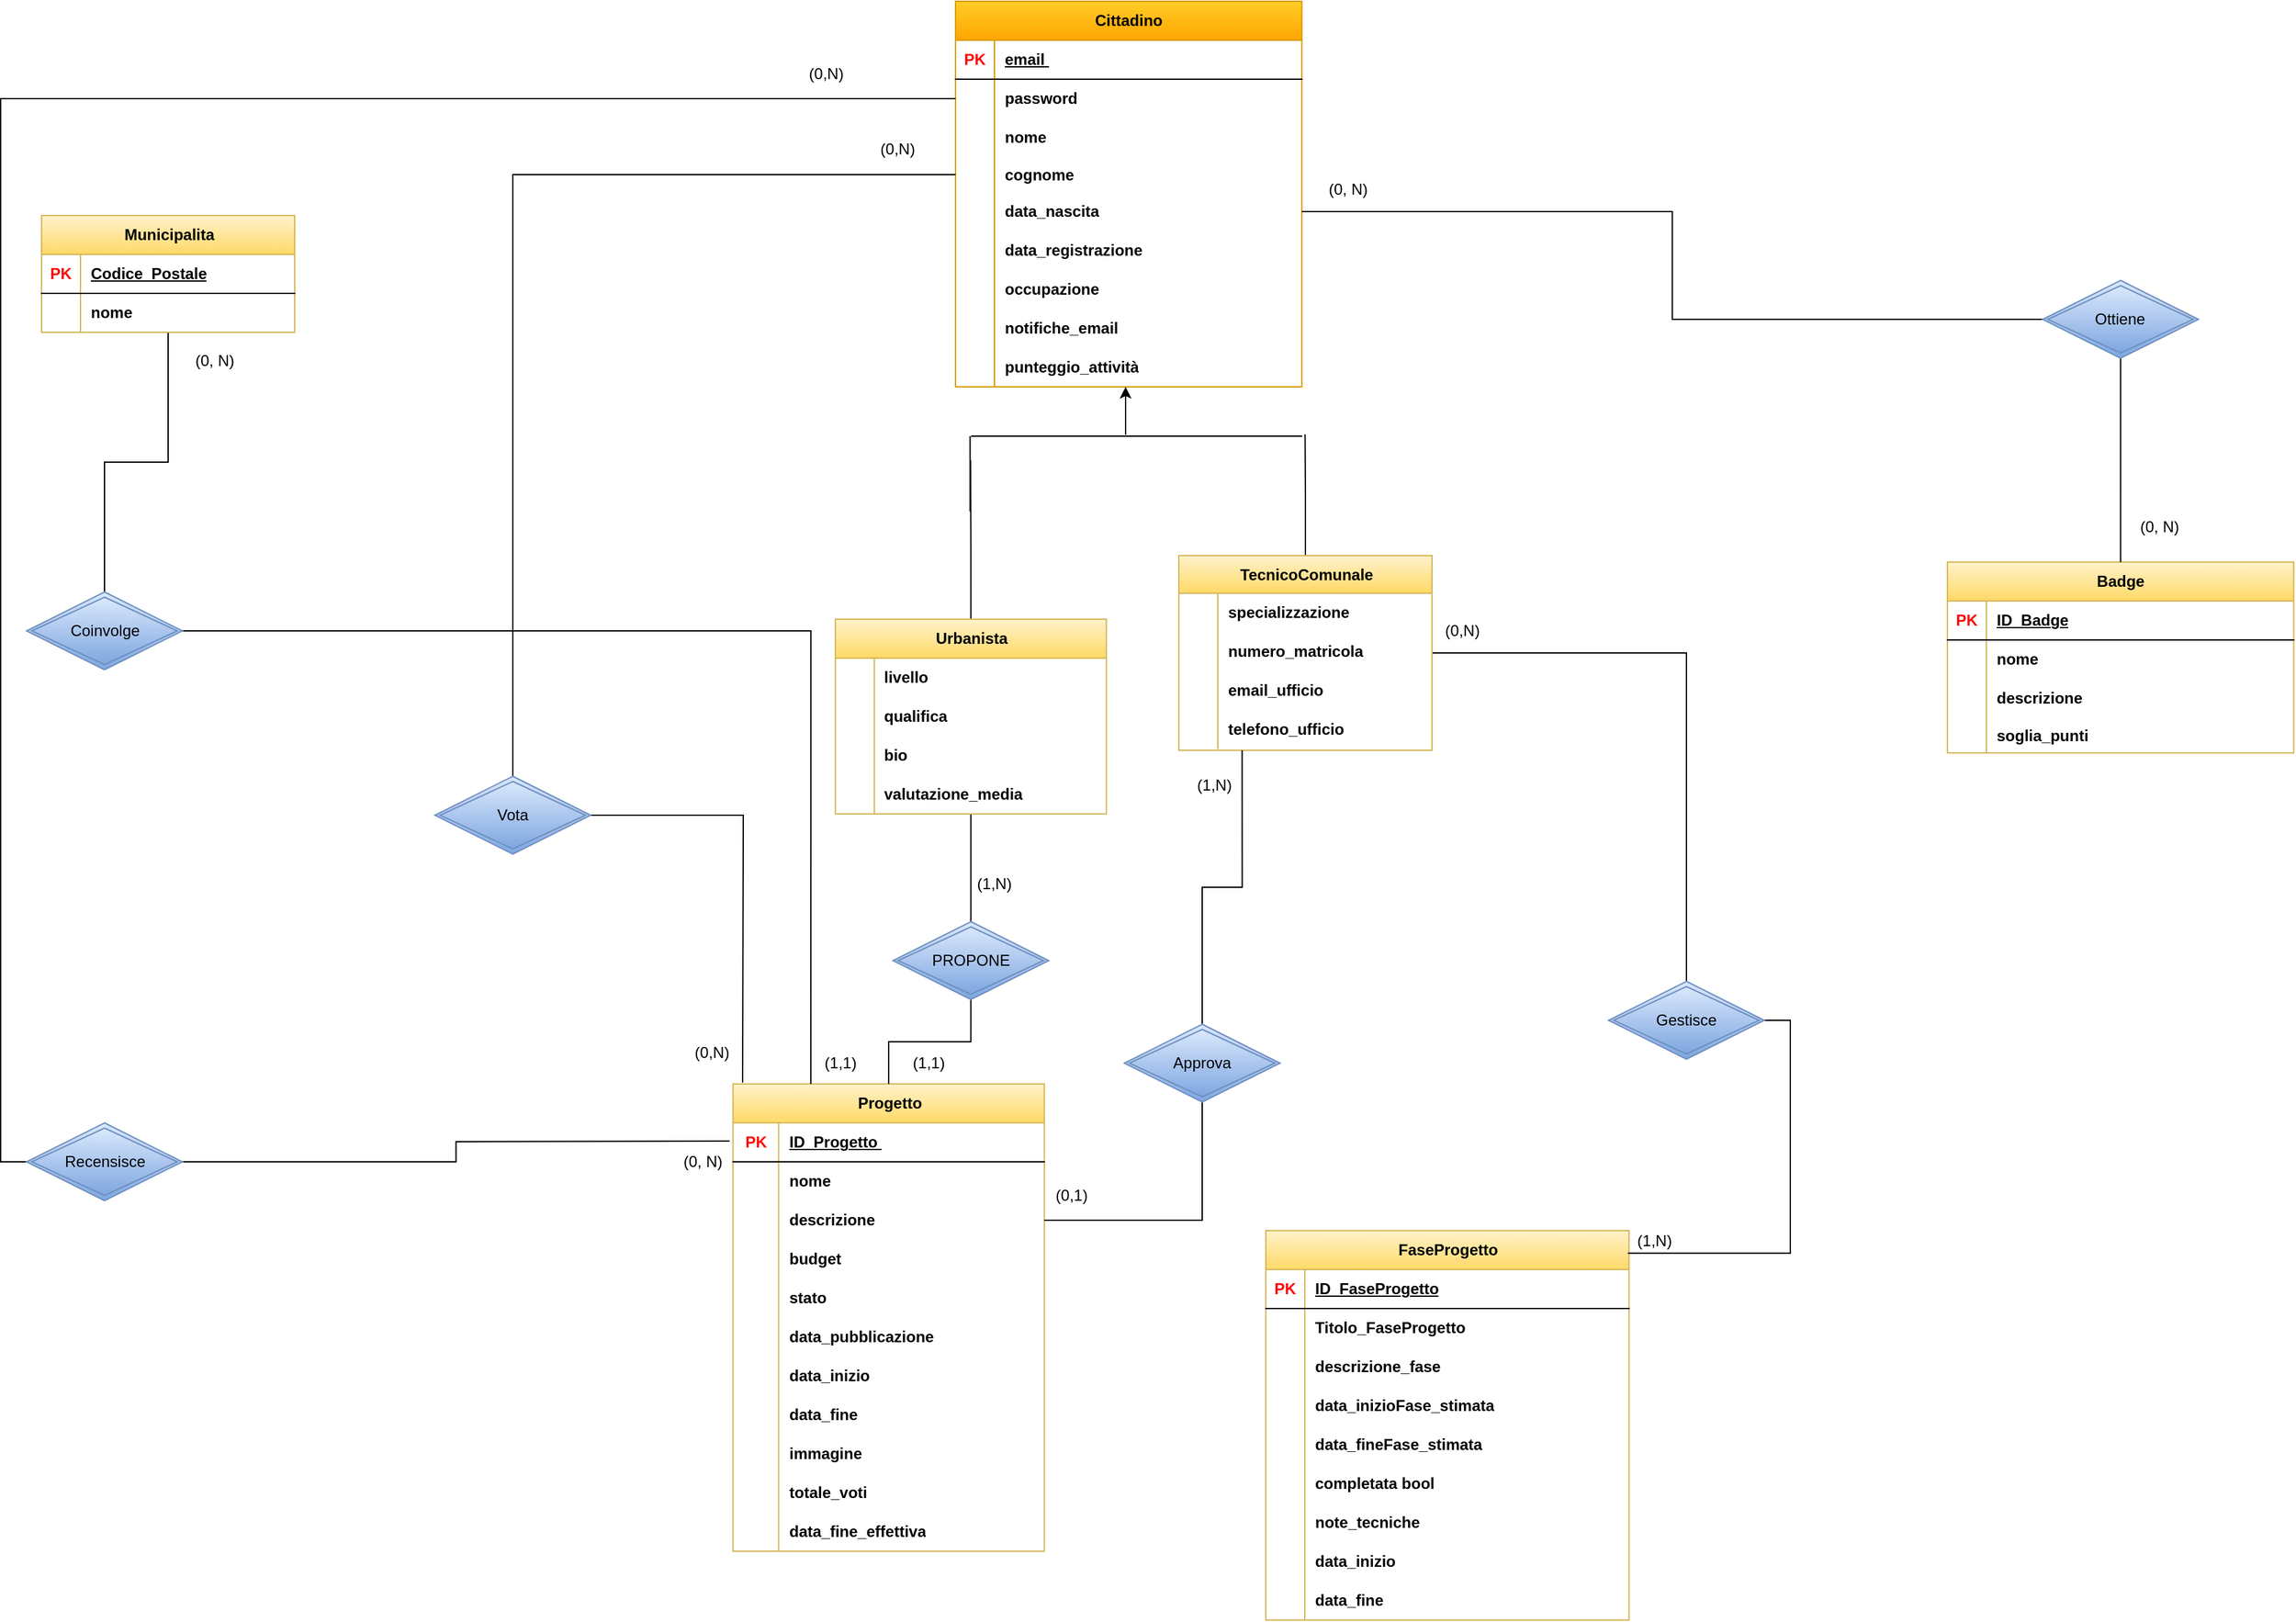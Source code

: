<mxfile version="26.2.2">
  <diagram id="R2lEEEUBdFMjLlhIrx00" name="Page-1">
    <mxGraphModel dx="3937" dy="2427" grid="0" gridSize="10" guides="1" tooltips="1" connect="1" arrows="1" fold="1" page="1" pageScale="1" pageWidth="1920" pageHeight="1200" background="#ffffff" math="0" shadow="0" extFonts="Permanent Marker^https://fonts.googleapis.com/css?family=Permanent+Marker">
      <root>
        <mxCell id="0" />
        <mxCell id="1" parent="0" />
        <mxCell id="Vf4a-eed0Dr-14jbExp4-2" value="Cittadino" style="shape=table;startSize=30;container=1;collapsible=1;childLayout=tableLayout;fixedRows=1;rowLines=0;fontStyle=1;align=center;resizeLast=1;html=1;fillColor=#ffcd28;strokeColor=#d79b00;gradientColor=#ffa500;" parent="1" vertex="1">
          <mxGeometry x="579" y="-132" width="266.75" height="297" as="geometry" />
        </mxCell>
        <mxCell id="Vf4a-eed0Dr-14jbExp4-3" value="" style="shape=tableRow;horizontal=0;startSize=0;swimlaneHead=0;swimlaneBody=0;fillColor=none;collapsible=0;dropTarget=0;points=[[0,0.5],[1,0.5]];portConstraint=eastwest;top=0;left=0;right=0;bottom=1;" parent="Vf4a-eed0Dr-14jbExp4-2" vertex="1">
          <mxGeometry y="30" width="266.75" height="30" as="geometry" />
        </mxCell>
        <mxCell id="Vf4a-eed0Dr-14jbExp4-4" value="&lt;font style=&quot;color: rgb(255, 6, 6);&quot;&gt;PK&lt;/font&gt;" style="shape=partialRectangle;connectable=0;fillColor=none;top=0;left=0;bottom=0;right=0;fontStyle=1;overflow=hidden;whiteSpace=wrap;html=1;" parent="Vf4a-eed0Dr-14jbExp4-3" vertex="1">
          <mxGeometry width="30" height="30" as="geometry">
            <mxRectangle width="30" height="30" as="alternateBounds" />
          </mxGeometry>
        </mxCell>
        <mxCell id="Vf4a-eed0Dr-14jbExp4-5" value="email&amp;nbsp;" style="shape=partialRectangle;connectable=0;fillColor=none;top=0;left=0;bottom=0;right=0;align=left;spacingLeft=6;fontStyle=5;overflow=hidden;whiteSpace=wrap;html=1;" parent="Vf4a-eed0Dr-14jbExp4-3" vertex="1">
          <mxGeometry x="30" width="236.75" height="30" as="geometry">
            <mxRectangle width="236.75" height="30" as="alternateBounds" />
          </mxGeometry>
        </mxCell>
        <mxCell id="Vf4a-eed0Dr-14jbExp4-6" value="" style="shape=tableRow;horizontal=0;startSize=0;swimlaneHead=0;swimlaneBody=0;fillColor=none;collapsible=0;dropTarget=0;points=[[0,0.5],[1,0.5]];portConstraint=eastwest;top=0;left=0;right=0;bottom=0;" parent="Vf4a-eed0Dr-14jbExp4-2" vertex="1">
          <mxGeometry y="60" width="266.75" height="30" as="geometry" />
        </mxCell>
        <mxCell id="Vf4a-eed0Dr-14jbExp4-7" value="" style="shape=partialRectangle;connectable=0;fillColor=none;top=0;left=0;bottom=0;right=0;editable=1;overflow=hidden;whiteSpace=wrap;html=1;" parent="Vf4a-eed0Dr-14jbExp4-6" vertex="1">
          <mxGeometry width="30" height="30" as="geometry">
            <mxRectangle width="30" height="30" as="alternateBounds" />
          </mxGeometry>
        </mxCell>
        <mxCell id="Vf4a-eed0Dr-14jbExp4-8" value="&lt;b&gt;password&lt;/b&gt;&amp;nbsp;" style="shape=partialRectangle;connectable=0;fillColor=none;top=0;left=0;bottom=0;right=0;align=left;spacingLeft=6;overflow=hidden;whiteSpace=wrap;html=1;" parent="Vf4a-eed0Dr-14jbExp4-6" vertex="1">
          <mxGeometry x="30" width="236.75" height="30" as="geometry">
            <mxRectangle width="236.75" height="30" as="alternateBounds" />
          </mxGeometry>
        </mxCell>
        <mxCell id="Vf4a-eed0Dr-14jbExp4-9" value="" style="shape=tableRow;horizontal=0;startSize=0;swimlaneHead=0;swimlaneBody=0;fillColor=none;collapsible=0;dropTarget=0;points=[[0,0.5],[1,0.5]];portConstraint=eastwest;top=0;left=0;right=0;bottom=0;" parent="Vf4a-eed0Dr-14jbExp4-2" vertex="1">
          <mxGeometry y="90" width="266.75" height="30" as="geometry" />
        </mxCell>
        <mxCell id="Vf4a-eed0Dr-14jbExp4-10" value="" style="shape=partialRectangle;connectable=0;fillColor=none;top=0;left=0;bottom=0;right=0;editable=1;overflow=hidden;whiteSpace=wrap;html=1;" parent="Vf4a-eed0Dr-14jbExp4-9" vertex="1">
          <mxGeometry width="30" height="30" as="geometry">
            <mxRectangle width="30" height="30" as="alternateBounds" />
          </mxGeometry>
        </mxCell>
        <mxCell id="Vf4a-eed0Dr-14jbExp4-11" value="&lt;b&gt;nome&lt;/b&gt;&amp;nbsp;" style="shape=partialRectangle;connectable=0;fillColor=none;top=0;left=0;bottom=0;right=0;align=left;spacingLeft=6;overflow=hidden;whiteSpace=wrap;html=1;" parent="Vf4a-eed0Dr-14jbExp4-9" vertex="1">
          <mxGeometry x="30" width="236.75" height="30" as="geometry">
            <mxRectangle width="236.75" height="30" as="alternateBounds" />
          </mxGeometry>
        </mxCell>
        <mxCell id="Vf4a-eed0Dr-14jbExp4-12" value="" style="shape=tableRow;horizontal=0;startSize=0;swimlaneHead=0;swimlaneBody=0;fillColor=none;collapsible=0;dropTarget=0;points=[[0,0.5],[1,0.5]];portConstraint=eastwest;top=0;left=0;right=0;bottom=0;" parent="Vf4a-eed0Dr-14jbExp4-2" vertex="1">
          <mxGeometry y="120" width="266.75" height="27" as="geometry" />
        </mxCell>
        <mxCell id="Vf4a-eed0Dr-14jbExp4-13" value="" style="shape=partialRectangle;connectable=0;fillColor=none;top=0;left=0;bottom=0;right=0;editable=1;overflow=hidden;whiteSpace=wrap;html=1;" parent="Vf4a-eed0Dr-14jbExp4-12" vertex="1">
          <mxGeometry width="30" height="27" as="geometry">
            <mxRectangle width="30" height="27" as="alternateBounds" />
          </mxGeometry>
        </mxCell>
        <mxCell id="Vf4a-eed0Dr-14jbExp4-14" value="&lt;b&gt;cognome&lt;/b&gt;&amp;nbsp;" style="shape=partialRectangle;connectable=0;fillColor=none;top=0;left=0;bottom=0;right=0;align=left;spacingLeft=6;overflow=hidden;whiteSpace=wrap;html=1;" parent="Vf4a-eed0Dr-14jbExp4-12" vertex="1">
          <mxGeometry x="30" width="236.75" height="27" as="geometry">
            <mxRectangle width="236.75" height="27" as="alternateBounds" />
          </mxGeometry>
        </mxCell>
        <mxCell id="CKYxf8AXucETcvKXt5UD-5" value="" style="shape=tableRow;horizontal=0;startSize=0;swimlaneHead=0;swimlaneBody=0;fillColor=none;collapsible=0;dropTarget=0;points=[[0,0.5],[1,0.5]];portConstraint=eastwest;top=0;left=0;right=0;bottom=0;labelBackgroundColor=none;" parent="Vf4a-eed0Dr-14jbExp4-2" vertex="1">
          <mxGeometry y="147" width="266.75" height="30" as="geometry" />
        </mxCell>
        <mxCell id="CKYxf8AXucETcvKXt5UD-6" value="" style="shape=partialRectangle;connectable=0;fillColor=none;top=0;left=0;bottom=0;right=0;editable=1;overflow=hidden;whiteSpace=wrap;html=1;labelBackgroundColor=none;" parent="CKYxf8AXucETcvKXt5UD-5" vertex="1">
          <mxGeometry width="30" height="30" as="geometry">
            <mxRectangle width="30" height="30" as="alternateBounds" />
          </mxGeometry>
        </mxCell>
        <mxCell id="CKYxf8AXucETcvKXt5UD-7" value="&lt;b&gt;data_nascita&lt;/b&gt;&amp;nbsp;" style="shape=partialRectangle;connectable=0;fillColor=none;top=0;left=0;bottom=0;right=0;align=left;spacingLeft=6;overflow=hidden;whiteSpace=wrap;html=1;labelBackgroundColor=none;" parent="CKYxf8AXucETcvKXt5UD-5" vertex="1">
          <mxGeometry x="30" width="236.75" height="30" as="geometry">
            <mxRectangle width="236.75" height="30" as="alternateBounds" />
          </mxGeometry>
        </mxCell>
        <mxCell id="CKYxf8AXucETcvKXt5UD-8" value="" style="shape=tableRow;horizontal=0;startSize=0;swimlaneHead=0;swimlaneBody=0;fillColor=none;collapsible=0;dropTarget=0;points=[[0,0.5],[1,0.5]];portConstraint=eastwest;top=0;left=0;right=0;bottom=0;labelBackgroundColor=none;" parent="Vf4a-eed0Dr-14jbExp4-2" vertex="1">
          <mxGeometry y="177" width="266.75" height="30" as="geometry" />
        </mxCell>
        <mxCell id="CKYxf8AXucETcvKXt5UD-9" value="" style="shape=partialRectangle;connectable=0;fillColor=none;top=0;left=0;bottom=0;right=0;editable=1;overflow=hidden;whiteSpace=wrap;html=1;labelBackgroundColor=none;" parent="CKYxf8AXucETcvKXt5UD-8" vertex="1">
          <mxGeometry width="30" height="30" as="geometry">
            <mxRectangle width="30" height="30" as="alternateBounds" />
          </mxGeometry>
        </mxCell>
        <mxCell id="CKYxf8AXucETcvKXt5UD-10" value="&lt;b&gt;data_registrazione&amp;nbsp;&lt;/b&gt;" style="shape=partialRectangle;connectable=0;fillColor=none;top=0;left=0;bottom=0;right=0;align=left;spacingLeft=6;overflow=hidden;whiteSpace=wrap;html=1;labelBackgroundColor=none;" parent="CKYxf8AXucETcvKXt5UD-8" vertex="1">
          <mxGeometry x="30" width="236.75" height="30" as="geometry">
            <mxRectangle width="236.75" height="30" as="alternateBounds" />
          </mxGeometry>
        </mxCell>
        <mxCell id="CKYxf8AXucETcvKXt5UD-11" value="" style="shape=tableRow;horizontal=0;startSize=0;swimlaneHead=0;swimlaneBody=0;fillColor=none;collapsible=0;dropTarget=0;points=[[0,0.5],[1,0.5]];portConstraint=eastwest;top=0;left=0;right=0;bottom=0;labelBackgroundColor=none;" parent="Vf4a-eed0Dr-14jbExp4-2" vertex="1">
          <mxGeometry y="207" width="266.75" height="30" as="geometry" />
        </mxCell>
        <mxCell id="CKYxf8AXucETcvKXt5UD-12" value="" style="shape=partialRectangle;connectable=0;fillColor=none;top=0;left=0;bottom=0;right=0;editable=1;overflow=hidden;whiteSpace=wrap;html=1;labelBackgroundColor=none;" parent="CKYxf8AXucETcvKXt5UD-11" vertex="1">
          <mxGeometry width="30" height="30" as="geometry">
            <mxRectangle width="30" height="30" as="alternateBounds" />
          </mxGeometry>
        </mxCell>
        <mxCell id="CKYxf8AXucETcvKXt5UD-13" value="&lt;b&gt;occupazione&amp;nbsp;&lt;/b&gt;" style="shape=partialRectangle;connectable=0;fillColor=none;top=0;left=0;bottom=0;right=0;align=left;spacingLeft=6;overflow=hidden;whiteSpace=wrap;html=1;labelBackgroundColor=none;" parent="CKYxf8AXucETcvKXt5UD-11" vertex="1">
          <mxGeometry x="30" width="236.75" height="30" as="geometry">
            <mxRectangle width="236.75" height="30" as="alternateBounds" />
          </mxGeometry>
        </mxCell>
        <mxCell id="CKYxf8AXucETcvKXt5UD-14" value="" style="shape=tableRow;horizontal=0;startSize=0;swimlaneHead=0;swimlaneBody=0;fillColor=none;collapsible=0;dropTarget=0;points=[[0,0.5],[1,0.5]];portConstraint=eastwest;top=0;left=0;right=0;bottom=0;labelBackgroundColor=none;" parent="Vf4a-eed0Dr-14jbExp4-2" vertex="1">
          <mxGeometry y="237" width="266.75" height="30" as="geometry" />
        </mxCell>
        <mxCell id="CKYxf8AXucETcvKXt5UD-15" value="" style="shape=partialRectangle;connectable=0;fillColor=none;top=0;left=0;bottom=0;right=0;editable=1;overflow=hidden;whiteSpace=wrap;html=1;labelBackgroundColor=none;" parent="CKYxf8AXucETcvKXt5UD-14" vertex="1">
          <mxGeometry width="30" height="30" as="geometry">
            <mxRectangle width="30" height="30" as="alternateBounds" />
          </mxGeometry>
        </mxCell>
        <mxCell id="CKYxf8AXucETcvKXt5UD-16" value="&lt;b&gt;notifiche_email&lt;/b&gt;&amp;nbsp;" style="shape=partialRectangle;connectable=0;fillColor=none;top=0;left=0;bottom=0;right=0;align=left;spacingLeft=6;overflow=hidden;whiteSpace=wrap;html=1;labelBackgroundColor=none;" parent="CKYxf8AXucETcvKXt5UD-14" vertex="1">
          <mxGeometry x="30" width="236.75" height="30" as="geometry">
            <mxRectangle width="236.75" height="30" as="alternateBounds" />
          </mxGeometry>
        </mxCell>
        <mxCell id="CKYxf8AXucETcvKXt5UD-17" value="" style="shape=tableRow;horizontal=0;startSize=0;swimlaneHead=0;swimlaneBody=0;fillColor=none;collapsible=0;dropTarget=0;points=[[0,0.5],[1,0.5]];portConstraint=eastwest;top=0;left=0;right=0;bottom=0;labelBackgroundColor=none;" parent="Vf4a-eed0Dr-14jbExp4-2" vertex="1">
          <mxGeometry y="267" width="266.75" height="30" as="geometry" />
        </mxCell>
        <mxCell id="CKYxf8AXucETcvKXt5UD-18" value="" style="shape=partialRectangle;connectable=0;fillColor=none;top=0;left=0;bottom=0;right=0;editable=1;overflow=hidden;whiteSpace=wrap;html=1;labelBackgroundColor=none;" parent="CKYxf8AXucETcvKXt5UD-17" vertex="1">
          <mxGeometry width="30" height="30" as="geometry">
            <mxRectangle width="30" height="30" as="alternateBounds" />
          </mxGeometry>
        </mxCell>
        <mxCell id="CKYxf8AXucETcvKXt5UD-19" value="&lt;b&gt;punteggio_attività&lt;/b&gt;" style="shape=partialRectangle;connectable=0;fillColor=none;top=0;left=0;bottom=0;right=0;align=left;spacingLeft=6;overflow=hidden;whiteSpace=wrap;html=1;labelBackgroundColor=none;" parent="CKYxf8AXucETcvKXt5UD-17" vertex="1">
          <mxGeometry x="30" width="236.75" height="30" as="geometry">
            <mxRectangle width="236.75" height="30" as="alternateBounds" />
          </mxGeometry>
        </mxCell>
        <mxCell id="Vf4a-eed0Dr-14jbExp4-285" style="edgeStyle=orthogonalEdgeStyle;rounded=0;orthogonalLoop=1;jettySize=auto;html=1;entryX=0.5;entryY=0;entryDx=0;entryDy=0;endArrow=none;startFill=0;" parent="1" source="Vf4a-eed0Dr-14jbExp4-30" target="Vf4a-eed0Dr-14jbExp4-282" edge="1">
          <mxGeometry relative="1" as="geometry" />
        </mxCell>
        <mxCell id="CKYxf8AXucETcvKXt5UD-26" style="edgeStyle=orthogonalEdgeStyle;rounded=0;orthogonalLoop=1;jettySize=auto;html=1;exitX=0.5;exitY=0;exitDx=0;exitDy=0;endArrow=none;startFill=0;" parent="1" source="Vf4a-eed0Dr-14jbExp4-30" edge="1">
          <mxGeometry relative="1" as="geometry">
            <mxPoint x="590.588" y="221.588" as="targetPoint" />
          </mxGeometry>
        </mxCell>
        <mxCell id="Vf4a-eed0Dr-14jbExp4-30" value="Urbanista" style="shape=table;startSize=30;container=1;collapsible=1;childLayout=tableLayout;fixedRows=1;rowLines=0;fontStyle=1;align=center;resizeLast=1;html=1;fillColor=#fff2cc;strokeColor=#d6b656;gradientColor=#ffd966;" parent="1" vertex="1">
          <mxGeometry x="486.44" y="344" width="208.75" height="150" as="geometry" />
        </mxCell>
        <mxCell id="Vf4a-eed0Dr-14jbExp4-34" value="" style="shape=tableRow;horizontal=0;startSize=0;swimlaneHead=0;swimlaneBody=0;fillColor=none;collapsible=0;dropTarget=0;points=[[0,0.5],[1,0.5]];portConstraint=eastwest;top=0;left=0;right=0;bottom=0;" parent="Vf4a-eed0Dr-14jbExp4-30" vertex="1">
          <mxGeometry y="30" width="208.75" height="30" as="geometry" />
        </mxCell>
        <mxCell id="Vf4a-eed0Dr-14jbExp4-35" value="" style="shape=partialRectangle;connectable=0;fillColor=none;top=0;left=0;bottom=0;right=0;editable=1;overflow=hidden;whiteSpace=wrap;html=1;" parent="Vf4a-eed0Dr-14jbExp4-34" vertex="1">
          <mxGeometry width="30" height="30" as="geometry">
            <mxRectangle width="30" height="30" as="alternateBounds" />
          </mxGeometry>
        </mxCell>
        <mxCell id="Vf4a-eed0Dr-14jbExp4-36" value="&lt;b&gt;livello&amp;nbsp;&lt;/b&gt;" style="shape=partialRectangle;connectable=0;fillColor=none;top=0;left=0;bottom=0;right=0;align=left;spacingLeft=6;overflow=hidden;whiteSpace=wrap;html=1;" parent="Vf4a-eed0Dr-14jbExp4-34" vertex="1">
          <mxGeometry x="30" width="178.75" height="30" as="geometry">
            <mxRectangle width="178.75" height="30" as="alternateBounds" />
          </mxGeometry>
        </mxCell>
        <mxCell id="Vf4a-eed0Dr-14jbExp4-37" value="" style="shape=tableRow;horizontal=0;startSize=0;swimlaneHead=0;swimlaneBody=0;fillColor=none;collapsible=0;dropTarget=0;points=[[0,0.5],[1,0.5]];portConstraint=eastwest;top=0;left=0;right=0;bottom=0;" parent="Vf4a-eed0Dr-14jbExp4-30" vertex="1">
          <mxGeometry y="60" width="208.75" height="30" as="geometry" />
        </mxCell>
        <mxCell id="Vf4a-eed0Dr-14jbExp4-38" value="" style="shape=partialRectangle;connectable=0;fillColor=none;top=0;left=0;bottom=0;right=0;editable=1;overflow=hidden;whiteSpace=wrap;html=1;" parent="Vf4a-eed0Dr-14jbExp4-37" vertex="1">
          <mxGeometry width="30" height="30" as="geometry">
            <mxRectangle width="30" height="30" as="alternateBounds" />
          </mxGeometry>
        </mxCell>
        <mxCell id="Vf4a-eed0Dr-14jbExp4-39" value="&lt;b&gt;qualifica&lt;/b&gt;&amp;nbsp;" style="shape=partialRectangle;connectable=0;fillColor=none;top=0;left=0;bottom=0;right=0;align=left;spacingLeft=6;overflow=hidden;whiteSpace=wrap;html=1;" parent="Vf4a-eed0Dr-14jbExp4-37" vertex="1">
          <mxGeometry x="30" width="178.75" height="30" as="geometry">
            <mxRectangle width="178.75" height="30" as="alternateBounds" />
          </mxGeometry>
        </mxCell>
        <mxCell id="Vf4a-eed0Dr-14jbExp4-40" value="" style="shape=tableRow;horizontal=0;startSize=0;swimlaneHead=0;swimlaneBody=0;fillColor=none;collapsible=0;dropTarget=0;points=[[0,0.5],[1,0.5]];portConstraint=eastwest;top=0;left=0;right=0;bottom=0;" parent="Vf4a-eed0Dr-14jbExp4-30" vertex="1">
          <mxGeometry y="90" width="208.75" height="30" as="geometry" />
        </mxCell>
        <mxCell id="Vf4a-eed0Dr-14jbExp4-41" value="" style="shape=partialRectangle;connectable=0;fillColor=none;top=0;left=0;bottom=0;right=0;editable=1;overflow=hidden;whiteSpace=wrap;html=1;" parent="Vf4a-eed0Dr-14jbExp4-40" vertex="1">
          <mxGeometry width="30" height="30" as="geometry">
            <mxRectangle width="30" height="30" as="alternateBounds" />
          </mxGeometry>
        </mxCell>
        <mxCell id="Vf4a-eed0Dr-14jbExp4-42" value="&lt;b&gt;bio&lt;/b&gt;" style="shape=partialRectangle;connectable=0;fillColor=none;top=0;left=0;bottom=0;right=0;align=left;spacingLeft=6;overflow=hidden;whiteSpace=wrap;html=1;" parent="Vf4a-eed0Dr-14jbExp4-40" vertex="1">
          <mxGeometry x="30" width="178.75" height="30" as="geometry">
            <mxRectangle width="178.75" height="30" as="alternateBounds" />
          </mxGeometry>
        </mxCell>
        <mxCell id="Vf4a-eed0Dr-14jbExp4-220" value="" style="shape=tableRow;horizontal=0;startSize=0;swimlaneHead=0;swimlaneBody=0;fillColor=none;collapsible=0;dropTarget=0;points=[[0,0.5],[1,0.5]];portConstraint=eastwest;top=0;left=0;right=0;bottom=0;" parent="Vf4a-eed0Dr-14jbExp4-30" vertex="1">
          <mxGeometry y="120" width="208.75" height="30" as="geometry" />
        </mxCell>
        <mxCell id="Vf4a-eed0Dr-14jbExp4-221" value="" style="shape=partialRectangle;connectable=0;fillColor=none;top=0;left=0;bottom=0;right=0;editable=1;overflow=hidden;whiteSpace=wrap;html=1;" parent="Vf4a-eed0Dr-14jbExp4-220" vertex="1">
          <mxGeometry width="30" height="30" as="geometry">
            <mxRectangle width="30" height="30" as="alternateBounds" />
          </mxGeometry>
        </mxCell>
        <mxCell id="Vf4a-eed0Dr-14jbExp4-222" value="&lt;b&gt;valutazione_media&lt;/b&gt;&amp;nbsp;" style="shape=partialRectangle;connectable=0;fillColor=none;top=0;left=0;bottom=0;right=0;align=left;spacingLeft=6;overflow=hidden;whiteSpace=wrap;html=1;" parent="Vf4a-eed0Dr-14jbExp4-220" vertex="1">
          <mxGeometry x="30" width="178.75" height="30" as="geometry">
            <mxRectangle width="178.75" height="30" as="alternateBounds" />
          </mxGeometry>
        </mxCell>
        <mxCell id="Vf4a-eed0Dr-14jbExp4-324" style="edgeStyle=orthogonalEdgeStyle;rounded=0;orthogonalLoop=1;jettySize=auto;html=1;endArrow=none;startFill=0;" parent="1" source="Vf4a-eed0Dr-14jbExp4-43" target="vrSFfV42wNkU5XAtwlGW-2" edge="1">
          <mxGeometry relative="1" as="geometry">
            <mxPoint x="1059" y="667" as="targetPoint" />
          </mxGeometry>
        </mxCell>
        <mxCell id="CKYxf8AXucETcvKXt5UD-27" style="edgeStyle=orthogonalEdgeStyle;rounded=0;orthogonalLoop=1;jettySize=auto;html=1;exitX=0.5;exitY=0;exitDx=0;exitDy=0;endArrow=none;startFill=0;" parent="1" source="Vf4a-eed0Dr-14jbExp4-43" edge="1">
          <mxGeometry relative="1" as="geometry">
            <mxPoint x="848.235" y="201.588" as="targetPoint" />
          </mxGeometry>
        </mxCell>
        <mxCell id="Vf4a-eed0Dr-14jbExp4-43" value="TecnicoComunale" style="shape=table;startSize=29;container=1;collapsible=1;childLayout=tableLayout;fixedRows=1;rowLines=0;fontStyle=1;align=center;resizeLast=1;html=1;fillColor=#fff2cc;strokeColor=#d6b656;gradientColor=#ffd966;" parent="1" vertex="1">
          <mxGeometry x="751" y="295" width="195" height="150" as="geometry" />
        </mxCell>
        <mxCell id="Vf4a-eed0Dr-14jbExp4-47" value="" style="shape=tableRow;horizontal=0;startSize=0;swimlaneHead=0;swimlaneBody=0;fillColor=none;collapsible=0;dropTarget=0;points=[[0,0.5],[1,0.5]];portConstraint=eastwest;top=0;left=0;right=0;bottom=0;" parent="Vf4a-eed0Dr-14jbExp4-43" vertex="1">
          <mxGeometry y="29" width="195" height="30" as="geometry" />
        </mxCell>
        <mxCell id="Vf4a-eed0Dr-14jbExp4-48" value="" style="shape=partialRectangle;connectable=0;fillColor=none;top=0;left=0;bottom=0;right=0;editable=1;overflow=hidden;whiteSpace=wrap;html=1;" parent="Vf4a-eed0Dr-14jbExp4-47" vertex="1">
          <mxGeometry width="30" height="30" as="geometry">
            <mxRectangle width="30" height="30" as="alternateBounds" />
          </mxGeometry>
        </mxCell>
        <mxCell id="Vf4a-eed0Dr-14jbExp4-49" value="&lt;b&gt;specializzazione&amp;nbsp;&lt;/b&gt;" style="shape=partialRectangle;connectable=0;fillColor=none;top=0;left=0;bottom=0;right=0;align=left;spacingLeft=6;overflow=hidden;whiteSpace=wrap;html=1;" parent="Vf4a-eed0Dr-14jbExp4-47" vertex="1">
          <mxGeometry x="30" width="165" height="30" as="geometry">
            <mxRectangle width="165" height="30" as="alternateBounds" />
          </mxGeometry>
        </mxCell>
        <mxCell id="Vf4a-eed0Dr-14jbExp4-50" value="" style="shape=tableRow;horizontal=0;startSize=0;swimlaneHead=0;swimlaneBody=0;fillColor=none;collapsible=0;dropTarget=0;points=[[0,0.5],[1,0.5]];portConstraint=eastwest;top=0;left=0;right=0;bottom=0;" parent="Vf4a-eed0Dr-14jbExp4-43" vertex="1">
          <mxGeometry y="59" width="195" height="30" as="geometry" />
        </mxCell>
        <mxCell id="Vf4a-eed0Dr-14jbExp4-51" value="" style="shape=partialRectangle;connectable=0;fillColor=none;top=0;left=0;bottom=0;right=0;editable=1;overflow=hidden;whiteSpace=wrap;html=1;" parent="Vf4a-eed0Dr-14jbExp4-50" vertex="1">
          <mxGeometry width="30" height="30" as="geometry">
            <mxRectangle width="30" height="30" as="alternateBounds" />
          </mxGeometry>
        </mxCell>
        <mxCell id="Vf4a-eed0Dr-14jbExp4-52" value="&lt;b&gt;numero_matricola&lt;/b&gt;&amp;nbsp;" style="shape=partialRectangle;connectable=0;fillColor=none;top=0;left=0;bottom=0;right=0;align=left;spacingLeft=6;overflow=hidden;whiteSpace=wrap;html=1;" parent="Vf4a-eed0Dr-14jbExp4-50" vertex="1">
          <mxGeometry x="30" width="165" height="30" as="geometry">
            <mxRectangle width="165" height="30" as="alternateBounds" />
          </mxGeometry>
        </mxCell>
        <mxCell id="Vf4a-eed0Dr-14jbExp4-53" value="" style="shape=tableRow;horizontal=0;startSize=0;swimlaneHead=0;swimlaneBody=0;fillColor=none;collapsible=0;dropTarget=0;points=[[0,0.5],[1,0.5]];portConstraint=eastwest;top=0;left=0;right=0;bottom=0;" parent="Vf4a-eed0Dr-14jbExp4-43" vertex="1">
          <mxGeometry y="89" width="195" height="30" as="geometry" />
        </mxCell>
        <mxCell id="Vf4a-eed0Dr-14jbExp4-54" value="" style="shape=partialRectangle;connectable=0;fillColor=none;top=0;left=0;bottom=0;right=0;editable=1;overflow=hidden;whiteSpace=wrap;html=1;" parent="Vf4a-eed0Dr-14jbExp4-53" vertex="1">
          <mxGeometry width="30" height="30" as="geometry">
            <mxRectangle width="30" height="30" as="alternateBounds" />
          </mxGeometry>
        </mxCell>
        <mxCell id="Vf4a-eed0Dr-14jbExp4-55" value="&lt;b&gt;email_ufficio&lt;/b&gt;&amp;nbsp;" style="shape=partialRectangle;connectable=0;fillColor=none;top=0;left=0;bottom=0;right=0;align=left;spacingLeft=6;overflow=hidden;whiteSpace=wrap;html=1;" parent="Vf4a-eed0Dr-14jbExp4-53" vertex="1">
          <mxGeometry x="30" width="165" height="30" as="geometry">
            <mxRectangle width="165" height="30" as="alternateBounds" />
          </mxGeometry>
        </mxCell>
        <mxCell id="Vf4a-eed0Dr-14jbExp4-208" value="" style="shape=tableRow;horizontal=0;startSize=0;swimlaneHead=0;swimlaneBody=0;fillColor=none;collapsible=0;dropTarget=0;points=[[0,0.5],[1,0.5]];portConstraint=eastwest;top=0;left=0;right=0;bottom=0;" parent="Vf4a-eed0Dr-14jbExp4-43" vertex="1">
          <mxGeometry y="119" width="195" height="30" as="geometry" />
        </mxCell>
        <mxCell id="Vf4a-eed0Dr-14jbExp4-209" value="" style="shape=partialRectangle;connectable=0;fillColor=none;top=0;left=0;bottom=0;right=0;editable=1;overflow=hidden;whiteSpace=wrap;html=1;" parent="Vf4a-eed0Dr-14jbExp4-208" vertex="1">
          <mxGeometry width="30" height="30" as="geometry">
            <mxRectangle width="30" height="30" as="alternateBounds" />
          </mxGeometry>
        </mxCell>
        <mxCell id="Vf4a-eed0Dr-14jbExp4-210" value="&lt;b&gt;telefono_ufficio&lt;/b&gt;" style="shape=partialRectangle;connectable=0;fillColor=none;top=0;left=0;bottom=0;right=0;align=left;spacingLeft=6;overflow=hidden;whiteSpace=wrap;html=1;" parent="Vf4a-eed0Dr-14jbExp4-208" vertex="1">
          <mxGeometry x="30" width="165" height="30" as="geometry">
            <mxRectangle width="165" height="30" as="alternateBounds" />
          </mxGeometry>
        </mxCell>
        <mxCell id="Vf4a-eed0Dr-14jbExp4-239" value="Progetto" style="shape=table;startSize=30;container=1;collapsible=1;childLayout=tableLayout;fixedRows=1;rowLines=0;fontStyle=1;align=center;resizeLast=1;html=1;fillColor=#fff2cc;strokeColor=#d6b656;labelBackgroundColor=none;gradientColor=#ffd966;" parent="1" vertex="1">
          <mxGeometry x="407.63" y="702" width="239.75" height="360" as="geometry" />
        </mxCell>
        <mxCell id="Vf4a-eed0Dr-14jbExp4-240" value="" style="shape=tableRow;horizontal=0;startSize=0;swimlaneHead=0;swimlaneBody=0;fillColor=none;collapsible=0;dropTarget=0;points=[[0,0.5],[1,0.5]];portConstraint=eastwest;top=0;left=0;right=0;bottom=1;labelBackgroundColor=none;" parent="Vf4a-eed0Dr-14jbExp4-239" vertex="1">
          <mxGeometry y="30" width="239.75" height="30" as="geometry" />
        </mxCell>
        <mxCell id="Vf4a-eed0Dr-14jbExp4-241" value="&lt;font style=&quot;color: rgb(255, 6, 6);&quot;&gt;PK&lt;/font&gt;" style="shape=partialRectangle;connectable=0;fillColor=none;top=0;left=0;bottom=0;right=0;fontStyle=1;overflow=hidden;whiteSpace=wrap;html=1;labelBackgroundColor=none;" parent="Vf4a-eed0Dr-14jbExp4-240" vertex="1">
          <mxGeometry width="35.12" height="30" as="geometry">
            <mxRectangle width="35.12" height="30" as="alternateBounds" />
          </mxGeometry>
        </mxCell>
        <mxCell id="Vf4a-eed0Dr-14jbExp4-242" value="ID_Progetto&amp;nbsp;" style="shape=partialRectangle;connectable=0;fillColor=none;top=0;left=0;bottom=0;right=0;align=left;spacingLeft=6;fontStyle=5;overflow=hidden;whiteSpace=wrap;html=1;labelBackgroundColor=default;" parent="Vf4a-eed0Dr-14jbExp4-240" vertex="1">
          <mxGeometry x="35.12" width="204.63" height="30" as="geometry">
            <mxRectangle width="204.63" height="30" as="alternateBounds" />
          </mxGeometry>
        </mxCell>
        <mxCell id="Vf4a-eed0Dr-14jbExp4-243" value="" style="shape=tableRow;horizontal=0;startSize=0;swimlaneHead=0;swimlaneBody=0;fillColor=none;collapsible=0;dropTarget=0;points=[[0,0.5],[1,0.5]];portConstraint=eastwest;top=0;left=0;right=0;bottom=0;labelBackgroundColor=none;" parent="Vf4a-eed0Dr-14jbExp4-239" vertex="1">
          <mxGeometry y="60" width="239.75" height="30" as="geometry" />
        </mxCell>
        <mxCell id="Vf4a-eed0Dr-14jbExp4-244" value="" style="shape=partialRectangle;connectable=0;fillColor=none;top=0;left=0;bottom=0;right=0;editable=1;overflow=hidden;whiteSpace=wrap;html=1;labelBackgroundColor=none;" parent="Vf4a-eed0Dr-14jbExp4-243" vertex="1">
          <mxGeometry width="35.12" height="30" as="geometry">
            <mxRectangle width="35.12" height="30" as="alternateBounds" />
          </mxGeometry>
        </mxCell>
        <mxCell id="Vf4a-eed0Dr-14jbExp4-245" value="&lt;b&gt;nome&amp;nbsp;&lt;/b&gt;" style="shape=partialRectangle;connectable=0;fillColor=none;top=0;left=0;bottom=0;right=0;align=left;spacingLeft=6;overflow=hidden;whiteSpace=wrap;html=1;labelBackgroundColor=none;" parent="Vf4a-eed0Dr-14jbExp4-243" vertex="1">
          <mxGeometry x="35.12" width="204.63" height="30" as="geometry">
            <mxRectangle width="204.63" height="30" as="alternateBounds" />
          </mxGeometry>
        </mxCell>
        <mxCell id="Vf4a-eed0Dr-14jbExp4-246" value="" style="shape=tableRow;horizontal=0;startSize=0;swimlaneHead=0;swimlaneBody=0;fillColor=none;collapsible=0;dropTarget=0;points=[[0,0.5],[1,0.5]];portConstraint=eastwest;top=0;left=0;right=0;bottom=0;labelBackgroundColor=none;" parent="Vf4a-eed0Dr-14jbExp4-239" vertex="1">
          <mxGeometry y="90" width="239.75" height="30" as="geometry" />
        </mxCell>
        <mxCell id="Vf4a-eed0Dr-14jbExp4-247" value="" style="shape=partialRectangle;connectable=0;fillColor=none;top=0;left=0;bottom=0;right=0;editable=1;overflow=hidden;whiteSpace=wrap;html=1;labelBackgroundColor=none;" parent="Vf4a-eed0Dr-14jbExp4-246" vertex="1">
          <mxGeometry width="35.12" height="30" as="geometry">
            <mxRectangle width="35.12" height="30" as="alternateBounds" />
          </mxGeometry>
        </mxCell>
        <mxCell id="Vf4a-eed0Dr-14jbExp4-248" value="&lt;b&gt;descrizione&lt;/b&gt;" style="shape=partialRectangle;connectable=0;fillColor=none;top=0;left=0;bottom=0;right=0;align=left;spacingLeft=6;overflow=hidden;whiteSpace=wrap;html=1;labelBackgroundColor=none;" parent="Vf4a-eed0Dr-14jbExp4-246" vertex="1">
          <mxGeometry x="35.12" width="204.63" height="30" as="geometry">
            <mxRectangle width="204.63" height="30" as="alternateBounds" />
          </mxGeometry>
        </mxCell>
        <mxCell id="Vf4a-eed0Dr-14jbExp4-249" value="" style="shape=tableRow;horizontal=0;startSize=0;swimlaneHead=0;swimlaneBody=0;fillColor=none;collapsible=0;dropTarget=0;points=[[0,0.5],[1,0.5]];portConstraint=eastwest;top=0;left=0;right=0;bottom=0;labelBackgroundColor=none;" parent="Vf4a-eed0Dr-14jbExp4-239" vertex="1">
          <mxGeometry y="120" width="239.75" height="30" as="geometry" />
        </mxCell>
        <mxCell id="Vf4a-eed0Dr-14jbExp4-250" value="" style="shape=partialRectangle;connectable=0;fillColor=none;top=0;left=0;bottom=0;right=0;editable=1;overflow=hidden;whiteSpace=wrap;html=1;labelBackgroundColor=none;" parent="Vf4a-eed0Dr-14jbExp4-249" vertex="1">
          <mxGeometry width="35.12" height="30" as="geometry">
            <mxRectangle width="35.12" height="30" as="alternateBounds" />
          </mxGeometry>
        </mxCell>
        <mxCell id="Vf4a-eed0Dr-14jbExp4-251" value="&lt;b&gt;budget&amp;nbsp;&lt;/b&gt;" style="shape=partialRectangle;connectable=0;fillColor=none;top=0;left=0;bottom=0;right=0;align=left;spacingLeft=6;overflow=hidden;whiteSpace=wrap;html=1;labelBackgroundColor=none;" parent="Vf4a-eed0Dr-14jbExp4-249" vertex="1">
          <mxGeometry x="35.12" width="204.63" height="30" as="geometry">
            <mxRectangle width="204.63" height="30" as="alternateBounds" />
          </mxGeometry>
        </mxCell>
        <mxCell id="Vf4a-eed0Dr-14jbExp4-252" value="" style="shape=tableRow;horizontal=0;startSize=0;swimlaneHead=0;swimlaneBody=0;fillColor=none;collapsible=0;dropTarget=0;points=[[0,0.5],[1,0.5]];portConstraint=eastwest;top=0;left=0;right=0;bottom=0;labelBackgroundColor=none;" parent="Vf4a-eed0Dr-14jbExp4-239" vertex="1">
          <mxGeometry y="150" width="239.75" height="30" as="geometry" />
        </mxCell>
        <mxCell id="Vf4a-eed0Dr-14jbExp4-253" value="" style="shape=partialRectangle;connectable=0;fillColor=none;top=0;left=0;bottom=0;right=0;editable=1;overflow=hidden;whiteSpace=wrap;html=1;labelBackgroundColor=none;" parent="Vf4a-eed0Dr-14jbExp4-252" vertex="1">
          <mxGeometry width="35.12" height="30" as="geometry">
            <mxRectangle width="35.12" height="30" as="alternateBounds" />
          </mxGeometry>
        </mxCell>
        <mxCell id="Vf4a-eed0Dr-14jbExp4-254" value="&lt;b&gt;stato&amp;nbsp;&lt;/b&gt;" style="shape=partialRectangle;connectable=0;fillColor=none;top=0;left=0;bottom=0;right=0;align=left;spacingLeft=6;overflow=hidden;whiteSpace=wrap;html=1;labelBackgroundColor=none;" parent="Vf4a-eed0Dr-14jbExp4-252" vertex="1">
          <mxGeometry x="35.12" width="204.63" height="30" as="geometry">
            <mxRectangle width="204.63" height="30" as="alternateBounds" />
          </mxGeometry>
        </mxCell>
        <mxCell id="Vf4a-eed0Dr-14jbExp4-258" value="" style="shape=tableRow;horizontal=0;startSize=0;swimlaneHead=0;swimlaneBody=0;fillColor=none;collapsible=0;dropTarget=0;points=[[0,0.5],[1,0.5]];portConstraint=eastwest;top=0;left=0;right=0;bottom=0;" parent="Vf4a-eed0Dr-14jbExp4-239" vertex="1">
          <mxGeometry y="180" width="239.75" height="30" as="geometry" />
        </mxCell>
        <mxCell id="Vf4a-eed0Dr-14jbExp4-259" value="" style="shape=partialRectangle;connectable=0;fillColor=none;top=0;left=0;bottom=0;right=0;editable=1;overflow=hidden;whiteSpace=wrap;html=1;" parent="Vf4a-eed0Dr-14jbExp4-258" vertex="1">
          <mxGeometry width="35.12" height="30" as="geometry">
            <mxRectangle width="35.12" height="30" as="alternateBounds" />
          </mxGeometry>
        </mxCell>
        <mxCell id="Vf4a-eed0Dr-14jbExp4-260" value="&lt;b&gt;data_pubblicazione&lt;/b&gt;&amp;nbsp;" style="shape=partialRectangle;connectable=0;fillColor=none;top=0;left=0;bottom=0;right=0;align=left;spacingLeft=6;overflow=hidden;whiteSpace=wrap;html=1;" parent="Vf4a-eed0Dr-14jbExp4-258" vertex="1">
          <mxGeometry x="35.12" width="204.63" height="30" as="geometry">
            <mxRectangle width="204.63" height="30" as="alternateBounds" />
          </mxGeometry>
        </mxCell>
        <mxCell id="Vf4a-eed0Dr-14jbExp4-273" value="" style="shape=tableRow;horizontal=0;startSize=0;swimlaneHead=0;swimlaneBody=0;fillColor=none;collapsible=0;dropTarget=0;points=[[0,0.5],[1,0.5]];portConstraint=eastwest;top=0;left=0;right=0;bottom=0;" parent="Vf4a-eed0Dr-14jbExp4-239" vertex="1">
          <mxGeometry y="210" width="239.75" height="30" as="geometry" />
        </mxCell>
        <mxCell id="Vf4a-eed0Dr-14jbExp4-274" value="" style="shape=partialRectangle;connectable=0;fillColor=none;top=0;left=0;bottom=0;right=0;editable=1;overflow=hidden;whiteSpace=wrap;html=1;" parent="Vf4a-eed0Dr-14jbExp4-273" vertex="1">
          <mxGeometry width="35.12" height="30" as="geometry">
            <mxRectangle width="35.12" height="30" as="alternateBounds" />
          </mxGeometry>
        </mxCell>
        <mxCell id="Vf4a-eed0Dr-14jbExp4-275" value="&lt;b&gt;data_inizio&lt;/b&gt;&amp;nbsp;" style="shape=partialRectangle;connectable=0;fillColor=none;top=0;left=0;bottom=0;right=0;align=left;spacingLeft=6;overflow=hidden;whiteSpace=wrap;html=1;" parent="Vf4a-eed0Dr-14jbExp4-273" vertex="1">
          <mxGeometry x="35.12" width="204.63" height="30" as="geometry">
            <mxRectangle width="204.63" height="30" as="alternateBounds" />
          </mxGeometry>
        </mxCell>
        <mxCell id="Vf4a-eed0Dr-14jbExp4-270" value="" style="shape=tableRow;horizontal=0;startSize=0;swimlaneHead=0;swimlaneBody=0;fillColor=none;collapsible=0;dropTarget=0;points=[[0,0.5],[1,0.5]];portConstraint=eastwest;top=0;left=0;right=0;bottom=0;" parent="Vf4a-eed0Dr-14jbExp4-239" vertex="1">
          <mxGeometry y="240" width="239.75" height="30" as="geometry" />
        </mxCell>
        <mxCell id="Vf4a-eed0Dr-14jbExp4-271" value="" style="shape=partialRectangle;connectable=0;fillColor=none;top=0;left=0;bottom=0;right=0;editable=1;overflow=hidden;whiteSpace=wrap;html=1;" parent="Vf4a-eed0Dr-14jbExp4-270" vertex="1">
          <mxGeometry width="35.12" height="30" as="geometry">
            <mxRectangle width="35.12" height="30" as="alternateBounds" />
          </mxGeometry>
        </mxCell>
        <mxCell id="Vf4a-eed0Dr-14jbExp4-272" value="&lt;b&gt;data_fine&amp;nbsp;&lt;/b&gt;" style="shape=partialRectangle;connectable=0;fillColor=none;top=0;left=0;bottom=0;right=0;align=left;spacingLeft=6;overflow=hidden;whiteSpace=wrap;html=1;" parent="Vf4a-eed0Dr-14jbExp4-270" vertex="1">
          <mxGeometry x="35.12" width="204.63" height="30" as="geometry">
            <mxRectangle width="204.63" height="30" as="alternateBounds" />
          </mxGeometry>
        </mxCell>
        <mxCell id="dXtcoUkVZgTXWfOD3JBy-7" value="" style="shape=tableRow;horizontal=0;startSize=0;swimlaneHead=0;swimlaneBody=0;fillColor=none;collapsible=0;dropTarget=0;points=[[0,0.5],[1,0.5]];portConstraint=eastwest;top=0;left=0;right=0;bottom=0;" parent="Vf4a-eed0Dr-14jbExp4-239" vertex="1">
          <mxGeometry y="270" width="239.75" height="30" as="geometry" />
        </mxCell>
        <mxCell id="dXtcoUkVZgTXWfOD3JBy-8" value="" style="shape=partialRectangle;connectable=0;fillColor=none;top=0;left=0;bottom=0;right=0;editable=1;overflow=hidden;whiteSpace=wrap;html=1;" parent="dXtcoUkVZgTXWfOD3JBy-7" vertex="1">
          <mxGeometry width="35.12" height="30" as="geometry">
            <mxRectangle width="35.12" height="30" as="alternateBounds" />
          </mxGeometry>
        </mxCell>
        <mxCell id="dXtcoUkVZgTXWfOD3JBy-9" value="&lt;b&gt;immagine&lt;/b&gt;&amp;nbsp;" style="shape=partialRectangle;connectable=0;fillColor=none;top=0;left=0;bottom=0;right=0;align=left;spacingLeft=6;overflow=hidden;whiteSpace=wrap;html=1;" parent="dXtcoUkVZgTXWfOD3JBy-7" vertex="1">
          <mxGeometry x="35.12" width="204.63" height="30" as="geometry">
            <mxRectangle width="204.63" height="30" as="alternateBounds" />
          </mxGeometry>
        </mxCell>
        <mxCell id="4-o1bnBtlnBAPsRe20Jh-15" value="" style="shape=tableRow;horizontal=0;startSize=0;swimlaneHead=0;swimlaneBody=0;fillColor=none;collapsible=0;dropTarget=0;points=[[0,0.5],[1,0.5]];portConstraint=eastwest;top=0;left=0;right=0;bottom=0;" parent="Vf4a-eed0Dr-14jbExp4-239" vertex="1">
          <mxGeometry y="300" width="239.75" height="30" as="geometry" />
        </mxCell>
        <mxCell id="4-o1bnBtlnBAPsRe20Jh-16" value="" style="shape=partialRectangle;connectable=0;fillColor=none;top=0;left=0;bottom=0;right=0;editable=1;overflow=hidden;whiteSpace=wrap;html=1;" parent="4-o1bnBtlnBAPsRe20Jh-15" vertex="1">
          <mxGeometry width="35.12" height="30" as="geometry">
            <mxRectangle width="35.12" height="30" as="alternateBounds" />
          </mxGeometry>
        </mxCell>
        <mxCell id="4-o1bnBtlnBAPsRe20Jh-17" value="&lt;b&gt;totale_voti&lt;/b&gt;&amp;nbsp;" style="shape=partialRectangle;connectable=0;fillColor=none;top=0;left=0;bottom=0;right=0;align=left;spacingLeft=6;overflow=hidden;whiteSpace=wrap;html=1;" parent="4-o1bnBtlnBAPsRe20Jh-15" vertex="1">
          <mxGeometry x="35.12" width="204.63" height="30" as="geometry">
            <mxRectangle width="204.63" height="30" as="alternateBounds" />
          </mxGeometry>
        </mxCell>
        <mxCell id="4-o1bnBtlnBAPsRe20Jh-21" value="" style="shape=tableRow;horizontal=0;startSize=0;swimlaneHead=0;swimlaneBody=0;fillColor=none;collapsible=0;dropTarget=0;points=[[0,0.5],[1,0.5]];portConstraint=eastwest;top=0;left=0;right=0;bottom=0;" parent="Vf4a-eed0Dr-14jbExp4-239" vertex="1">
          <mxGeometry y="330" width="239.75" height="30" as="geometry" />
        </mxCell>
        <mxCell id="4-o1bnBtlnBAPsRe20Jh-22" value="" style="shape=partialRectangle;connectable=0;fillColor=none;top=0;left=0;bottom=0;right=0;editable=1;overflow=hidden;whiteSpace=wrap;html=1;" parent="4-o1bnBtlnBAPsRe20Jh-21" vertex="1">
          <mxGeometry width="35.12" height="30" as="geometry">
            <mxRectangle width="35.12" height="30" as="alternateBounds" />
          </mxGeometry>
        </mxCell>
        <mxCell id="4-o1bnBtlnBAPsRe20Jh-23" value="&lt;b&gt;data_fine_effettiva&lt;/b&gt;" style="shape=partialRectangle;connectable=0;fillColor=none;top=0;left=0;bottom=0;right=0;align=left;spacingLeft=6;overflow=hidden;whiteSpace=wrap;html=1;" parent="4-o1bnBtlnBAPsRe20Jh-21" vertex="1">
          <mxGeometry x="35.12" width="204.63" height="30" as="geometry">
            <mxRectangle width="204.63" height="30" as="alternateBounds" />
          </mxGeometry>
        </mxCell>
        <mxCell id="Vf4a-eed0Dr-14jbExp4-287" style="edgeStyle=orthogonalEdgeStyle;rounded=0;orthogonalLoop=1;jettySize=auto;html=1;exitX=0.5;exitY=1;exitDx=0;exitDy=0;entryX=0.5;entryY=0;entryDx=0;entryDy=0;strokeColor=default;align=center;verticalAlign=middle;fontFamily=Helvetica;fontSize=11;fontColor=default;labelBackgroundColor=default;startFill=0;endArrow=none;" parent="1" source="Vf4a-eed0Dr-14jbExp4-282" target="Vf4a-eed0Dr-14jbExp4-239" edge="1">
          <mxGeometry relative="1" as="geometry" />
        </mxCell>
        <mxCell id="Vf4a-eed0Dr-14jbExp4-282" value="PROPONE" style="shape=rhombus;double=1;perimeter=rhombusPerimeter;whiteSpace=wrap;html=1;align=center;fillColor=#dae8fc;gradientColor=#7ea6e0;strokeColor=#6c8ebf;" parent="1" vertex="1">
          <mxGeometry x="530.81" y="577" width="120" height="60" as="geometry" />
        </mxCell>
        <mxCell id="Vf4a-eed0Dr-14jbExp4-288" value="(1,N)" style="text;html=1;align=center;verticalAlign=middle;whiteSpace=wrap;rounded=0;" parent="1" vertex="1">
          <mxGeometry x="579" y="533" width="60" height="30" as="geometry" />
        </mxCell>
        <mxCell id="Vf4a-eed0Dr-14jbExp4-289" value="(1,1)" style="text;html=1;align=center;verticalAlign=middle;resizable=0;points=[];autosize=1;strokeColor=none;fillColor=none;" parent="1" vertex="1">
          <mxGeometry x="536" y="673" width="43" height="26" as="geometry" />
        </mxCell>
        <mxCell id="Vf4a-eed0Dr-14jbExp4-327" value="(0,N)" style="text;html=1;align=center;verticalAlign=middle;resizable=0;points=[];autosize=1;strokeColor=none;fillColor=none;" parent="1" vertex="1">
          <mxGeometry x="946" y="340" width="45" height="26" as="geometry" />
        </mxCell>
        <mxCell id="Vf4a-eed0Dr-14jbExp4-349" style="edgeStyle=orthogonalEdgeStyle;rounded=0;orthogonalLoop=1;jettySize=auto;html=1;endArrow=none;startFill=0;exitX=1;exitY=0.5;exitDx=0;exitDy=0;" parent="1" source="vrSFfV42wNkU5XAtwlGW-6" edge="1">
          <mxGeometry relative="1" as="geometry">
            <mxPoint x="405" y="746" as="targetPoint" />
            <mxPoint x="48.5" y="776" as="sourcePoint" />
          </mxGeometry>
        </mxCell>
        <mxCell id="Vf4a-eed0Dr-14jbExp4-351" value="(0, N)" style="text;html=1;align=center;verticalAlign=middle;resizable=0;points=[];autosize=1;strokeColor=none;fillColor=none;" parent="1" vertex="1">
          <mxGeometry x="359.63" y="749" width="48" height="26" as="geometry" />
        </mxCell>
        <mxCell id="Vf4a-eed0Dr-14jbExp4-392" style="edgeStyle=orthogonalEdgeStyle;rounded=0;orthogonalLoop=1;jettySize=auto;html=1;endArrow=none;startFill=0;exitX=1;exitY=0.5;exitDx=0;exitDy=0;" parent="1" source="vrSFfV42wNkU5XAtwlGW-5" edge="1">
          <mxGeometry relative="1" as="geometry">
            <mxPoint x="415" y="701" as="targetPoint" />
            <mxPoint x="316" y="516" as="sourcePoint" />
          </mxGeometry>
        </mxCell>
        <mxCell id="Vf4a-eed0Dr-14jbExp4-394" value="(0,N)" style="text;html=1;align=center;verticalAlign=middle;resizable=0;points=[];autosize=1;strokeColor=none;fillColor=none;" parent="1" vertex="1">
          <mxGeometry x="368" y="665" width="45" height="26" as="geometry" />
        </mxCell>
        <mxCell id="Vf4a-eed0Dr-14jbExp4-429" value="FaseProgetto" style="shape=table;startSize=30;container=1;collapsible=1;childLayout=tableLayout;fixedRows=1;rowLines=0;fontStyle=1;align=center;resizeLast=1;html=1;fillColor=#fff2cc;strokeColor=#d6b656;labelBackgroundColor=none;gradientColor=#ffd966;" parent="1" vertex="1">
          <mxGeometry x="818" y="815" width="279.75" height="300" as="geometry" />
        </mxCell>
        <mxCell id="Vf4a-eed0Dr-14jbExp4-430" value="" style="shape=tableRow;horizontal=0;startSize=0;swimlaneHead=0;swimlaneBody=0;fillColor=none;collapsible=0;dropTarget=0;points=[[0,0.5],[1,0.5]];portConstraint=eastwest;top=0;left=0;right=0;bottom=1;labelBackgroundColor=none;" parent="Vf4a-eed0Dr-14jbExp4-429" vertex="1">
          <mxGeometry y="30" width="279.75" height="30" as="geometry" />
        </mxCell>
        <mxCell id="Vf4a-eed0Dr-14jbExp4-431" value="&lt;font style=&quot;color: rgb(255, 6, 6);&quot;&gt;PK&lt;/font&gt;" style="shape=partialRectangle;connectable=0;fillColor=none;top=0;left=0;bottom=0;right=0;fontStyle=1;overflow=hidden;whiteSpace=wrap;html=1;labelBackgroundColor=none;" parent="Vf4a-eed0Dr-14jbExp4-430" vertex="1">
          <mxGeometry width="30" height="30" as="geometry">
            <mxRectangle width="30" height="30" as="alternateBounds" />
          </mxGeometry>
        </mxCell>
        <mxCell id="Vf4a-eed0Dr-14jbExp4-432" value="ID_FaseProgetto" style="shape=partialRectangle;connectable=0;fillColor=none;top=0;left=0;bottom=0;right=0;align=left;spacingLeft=6;fontStyle=5;overflow=hidden;whiteSpace=wrap;html=1;labelBackgroundColor=default;" parent="Vf4a-eed0Dr-14jbExp4-430" vertex="1">
          <mxGeometry x="30" width="249.75" height="30" as="geometry">
            <mxRectangle width="249.75" height="30" as="alternateBounds" />
          </mxGeometry>
        </mxCell>
        <mxCell id="Vf4a-eed0Dr-14jbExp4-439" value="" style="shape=tableRow;horizontal=0;startSize=0;swimlaneHead=0;swimlaneBody=0;fillColor=none;collapsible=0;dropTarget=0;points=[[0,0.5],[1,0.5]];portConstraint=eastwest;top=0;left=0;right=0;bottom=0;labelBackgroundColor=none;" parent="Vf4a-eed0Dr-14jbExp4-429" vertex="1">
          <mxGeometry y="60" width="279.75" height="30" as="geometry" />
        </mxCell>
        <mxCell id="Vf4a-eed0Dr-14jbExp4-440" value="" style="shape=partialRectangle;connectable=0;fillColor=none;top=0;left=0;bottom=0;right=0;editable=1;overflow=hidden;whiteSpace=wrap;html=1;labelBackgroundColor=none;" parent="Vf4a-eed0Dr-14jbExp4-439" vertex="1">
          <mxGeometry width="30" height="30" as="geometry">
            <mxRectangle width="30" height="30" as="alternateBounds" />
          </mxGeometry>
        </mxCell>
        <mxCell id="Vf4a-eed0Dr-14jbExp4-441" value="&lt;b&gt;Titolo_FaseProgetto&amp;nbsp;&lt;/b&gt;" style="shape=partialRectangle;connectable=0;fillColor=none;top=0;left=0;bottom=0;right=0;align=left;spacingLeft=6;overflow=hidden;whiteSpace=wrap;html=1;labelBackgroundColor=none;" parent="Vf4a-eed0Dr-14jbExp4-439" vertex="1">
          <mxGeometry x="30" width="249.75" height="30" as="geometry">
            <mxRectangle width="249.75" height="30" as="alternateBounds" />
          </mxGeometry>
        </mxCell>
        <mxCell id="Vf4a-eed0Dr-14jbExp4-442" value="" style="shape=tableRow;horizontal=0;startSize=0;swimlaneHead=0;swimlaneBody=0;fillColor=none;collapsible=0;dropTarget=0;points=[[0,0.5],[1,0.5]];portConstraint=eastwest;top=0;left=0;right=0;bottom=0;labelBackgroundColor=none;" parent="Vf4a-eed0Dr-14jbExp4-429" vertex="1">
          <mxGeometry y="90" width="279.75" height="30" as="geometry" />
        </mxCell>
        <mxCell id="Vf4a-eed0Dr-14jbExp4-443" value="" style="shape=partialRectangle;connectable=0;fillColor=none;top=0;left=0;bottom=0;right=0;editable=1;overflow=hidden;whiteSpace=wrap;html=1;labelBackgroundColor=none;" parent="Vf4a-eed0Dr-14jbExp4-442" vertex="1">
          <mxGeometry width="30" height="30" as="geometry">
            <mxRectangle width="30" height="30" as="alternateBounds" />
          </mxGeometry>
        </mxCell>
        <mxCell id="Vf4a-eed0Dr-14jbExp4-444" value="&lt;b&gt;descrizione_fase&lt;/b&gt;" style="shape=partialRectangle;connectable=0;fillColor=none;top=0;left=0;bottom=0;right=0;align=left;spacingLeft=6;overflow=hidden;whiteSpace=wrap;html=1;labelBackgroundColor=none;" parent="Vf4a-eed0Dr-14jbExp4-442" vertex="1">
          <mxGeometry x="30" width="249.75" height="30" as="geometry">
            <mxRectangle width="249.75" height="30" as="alternateBounds" />
          </mxGeometry>
        </mxCell>
        <mxCell id="Vf4a-eed0Dr-14jbExp4-445" value="" style="shape=tableRow;horizontal=0;startSize=0;swimlaneHead=0;swimlaneBody=0;fillColor=none;collapsible=0;dropTarget=0;points=[[0,0.5],[1,0.5]];portConstraint=eastwest;top=0;left=0;right=0;bottom=0;labelBackgroundColor=none;" parent="Vf4a-eed0Dr-14jbExp4-429" vertex="1">
          <mxGeometry y="120" width="279.75" height="30" as="geometry" />
        </mxCell>
        <mxCell id="Vf4a-eed0Dr-14jbExp4-446" value="" style="shape=partialRectangle;connectable=0;fillColor=none;top=0;left=0;bottom=0;right=0;editable=1;overflow=hidden;whiteSpace=wrap;html=1;labelBackgroundColor=none;" parent="Vf4a-eed0Dr-14jbExp4-445" vertex="1">
          <mxGeometry width="30" height="30" as="geometry">
            <mxRectangle width="30" height="30" as="alternateBounds" />
          </mxGeometry>
        </mxCell>
        <mxCell id="Vf4a-eed0Dr-14jbExp4-447" value="&lt;b&gt;data_inizioFase_stimata&lt;/b&gt;" style="shape=partialRectangle;connectable=0;fillColor=none;top=0;left=0;bottom=0;right=0;align=left;spacingLeft=6;overflow=hidden;whiteSpace=wrap;html=1;labelBackgroundColor=none;" parent="Vf4a-eed0Dr-14jbExp4-445" vertex="1">
          <mxGeometry x="30" width="249.75" height="30" as="geometry">
            <mxRectangle width="249.75" height="30" as="alternateBounds" />
          </mxGeometry>
        </mxCell>
        <mxCell id="Vf4a-eed0Dr-14jbExp4-448" value="" style="shape=tableRow;horizontal=0;startSize=0;swimlaneHead=0;swimlaneBody=0;fillColor=none;collapsible=0;dropTarget=0;points=[[0,0.5],[1,0.5]];portConstraint=eastwest;top=0;left=0;right=0;bottom=0;" parent="Vf4a-eed0Dr-14jbExp4-429" vertex="1">
          <mxGeometry y="150" width="279.75" height="30" as="geometry" />
        </mxCell>
        <mxCell id="Vf4a-eed0Dr-14jbExp4-449" value="" style="shape=partialRectangle;connectable=0;fillColor=none;top=0;left=0;bottom=0;right=0;editable=1;overflow=hidden;whiteSpace=wrap;html=1;" parent="Vf4a-eed0Dr-14jbExp4-448" vertex="1">
          <mxGeometry width="30" height="30" as="geometry">
            <mxRectangle width="30" height="30" as="alternateBounds" />
          </mxGeometry>
        </mxCell>
        <mxCell id="Vf4a-eed0Dr-14jbExp4-450" value="&lt;font style=&quot;color: rgb(0, 0, 0);&quot;&gt;&lt;b&gt;data_fineFase_stimata&amp;nbsp;&lt;/b&gt;&lt;/font&gt;" style="shape=partialRectangle;connectable=0;fillColor=none;top=0;left=0;bottom=0;right=0;align=left;spacingLeft=6;overflow=hidden;whiteSpace=wrap;html=1;" parent="Vf4a-eed0Dr-14jbExp4-448" vertex="1">
          <mxGeometry x="30" width="249.75" height="30" as="geometry">
            <mxRectangle width="249.75" height="30" as="alternateBounds" />
          </mxGeometry>
        </mxCell>
        <mxCell id="Vf4a-eed0Dr-14jbExp4-451" value="" style="shape=tableRow;horizontal=0;startSize=0;swimlaneHead=0;swimlaneBody=0;fillColor=none;collapsible=0;dropTarget=0;points=[[0,0.5],[1,0.5]];portConstraint=eastwest;top=0;left=0;right=0;bottom=0;" parent="Vf4a-eed0Dr-14jbExp4-429" vertex="1">
          <mxGeometry y="180" width="279.75" height="30" as="geometry" />
        </mxCell>
        <mxCell id="Vf4a-eed0Dr-14jbExp4-452" value="" style="shape=partialRectangle;connectable=0;fillColor=none;top=0;left=0;bottom=0;right=0;editable=1;overflow=hidden;whiteSpace=wrap;html=1;" parent="Vf4a-eed0Dr-14jbExp4-451" vertex="1">
          <mxGeometry width="30" height="30" as="geometry">
            <mxRectangle width="30" height="30" as="alternateBounds" />
          </mxGeometry>
        </mxCell>
        <mxCell id="Vf4a-eed0Dr-14jbExp4-453" value="&lt;b&gt;completata bool&amp;nbsp;&lt;/b&gt;" style="shape=partialRectangle;connectable=0;fillColor=none;top=0;left=0;bottom=0;right=0;align=left;spacingLeft=6;overflow=hidden;whiteSpace=wrap;html=1;" parent="Vf4a-eed0Dr-14jbExp4-451" vertex="1">
          <mxGeometry x="30" width="249.75" height="30" as="geometry">
            <mxRectangle width="249.75" height="30" as="alternateBounds" />
          </mxGeometry>
        </mxCell>
        <mxCell id="Vf4a-eed0Dr-14jbExp4-454" value="" style="shape=tableRow;horizontal=0;startSize=0;swimlaneHead=0;swimlaneBody=0;fillColor=none;collapsible=0;dropTarget=0;points=[[0,0.5],[1,0.5]];portConstraint=eastwest;top=0;left=0;right=0;bottom=0;" parent="Vf4a-eed0Dr-14jbExp4-429" vertex="1">
          <mxGeometry y="210" width="279.75" height="30" as="geometry" />
        </mxCell>
        <mxCell id="Vf4a-eed0Dr-14jbExp4-455" value="" style="shape=partialRectangle;connectable=0;fillColor=none;top=0;left=0;bottom=0;right=0;editable=1;overflow=hidden;whiteSpace=wrap;html=1;" parent="Vf4a-eed0Dr-14jbExp4-454" vertex="1">
          <mxGeometry width="30" height="30" as="geometry">
            <mxRectangle width="30" height="30" as="alternateBounds" />
          </mxGeometry>
        </mxCell>
        <mxCell id="Vf4a-eed0Dr-14jbExp4-456" value="&lt;b&gt;note_tecniche&lt;/b&gt;" style="shape=partialRectangle;connectable=0;fillColor=none;top=0;left=0;bottom=0;right=0;align=left;spacingLeft=6;overflow=hidden;whiteSpace=wrap;html=1;" parent="Vf4a-eed0Dr-14jbExp4-454" vertex="1">
          <mxGeometry x="30" width="249.75" height="30" as="geometry">
            <mxRectangle width="249.75" height="30" as="alternateBounds" />
          </mxGeometry>
        </mxCell>
        <mxCell id="Vf4a-eed0Dr-14jbExp4-457" value="" style="shape=tableRow;horizontal=0;startSize=0;swimlaneHead=0;swimlaneBody=0;fillColor=none;collapsible=0;dropTarget=0;points=[[0,0.5],[1,0.5]];portConstraint=eastwest;top=0;left=0;right=0;bottom=0;" parent="Vf4a-eed0Dr-14jbExp4-429" vertex="1">
          <mxGeometry y="240" width="279.75" height="30" as="geometry" />
        </mxCell>
        <mxCell id="Vf4a-eed0Dr-14jbExp4-458" value="" style="shape=partialRectangle;connectable=0;fillColor=none;top=0;left=0;bottom=0;right=0;editable=1;overflow=hidden;whiteSpace=wrap;html=1;" parent="Vf4a-eed0Dr-14jbExp4-457" vertex="1">
          <mxGeometry width="30" height="30" as="geometry">
            <mxRectangle width="30" height="30" as="alternateBounds" />
          </mxGeometry>
        </mxCell>
        <mxCell id="Vf4a-eed0Dr-14jbExp4-459" value="&lt;b&gt;data_inizio&lt;/b&gt;&amp;nbsp;" style="shape=partialRectangle;connectable=0;fillColor=none;top=0;left=0;bottom=0;right=0;align=left;spacingLeft=6;overflow=hidden;whiteSpace=wrap;html=1;" parent="Vf4a-eed0Dr-14jbExp4-457" vertex="1">
          <mxGeometry x="30" width="249.75" height="30" as="geometry">
            <mxRectangle width="249.75" height="30" as="alternateBounds" />
          </mxGeometry>
        </mxCell>
        <mxCell id="Vf4a-eed0Dr-14jbExp4-460" value="" style="shape=tableRow;horizontal=0;startSize=0;swimlaneHead=0;swimlaneBody=0;fillColor=none;collapsible=0;dropTarget=0;points=[[0,0.5],[1,0.5]];portConstraint=eastwest;top=0;left=0;right=0;bottom=0;" parent="Vf4a-eed0Dr-14jbExp4-429" vertex="1">
          <mxGeometry y="270" width="279.75" height="30" as="geometry" />
        </mxCell>
        <mxCell id="Vf4a-eed0Dr-14jbExp4-461" value="" style="shape=partialRectangle;connectable=0;fillColor=none;top=0;left=0;bottom=0;right=0;editable=1;overflow=hidden;whiteSpace=wrap;html=1;" parent="Vf4a-eed0Dr-14jbExp4-460" vertex="1">
          <mxGeometry width="30" height="30" as="geometry">
            <mxRectangle width="30" height="30" as="alternateBounds" />
          </mxGeometry>
        </mxCell>
        <mxCell id="Vf4a-eed0Dr-14jbExp4-462" value="&lt;b&gt;data_fine&amp;nbsp;&lt;/b&gt;" style="shape=partialRectangle;connectable=0;fillColor=none;top=0;left=0;bottom=0;right=0;align=left;spacingLeft=6;overflow=hidden;whiteSpace=wrap;html=1;" parent="Vf4a-eed0Dr-14jbExp4-460" vertex="1">
          <mxGeometry x="30" width="249.75" height="30" as="geometry">
            <mxRectangle width="249.75" height="30" as="alternateBounds" />
          </mxGeometry>
        </mxCell>
        <mxCell id="Vf4a-eed0Dr-14jbExp4-463" style="edgeStyle=orthogonalEdgeStyle;rounded=0;orthogonalLoop=1;jettySize=auto;html=1;exitX=1;exitY=0.5;exitDx=0;exitDy=0;entryX=0.997;entryY=0.058;entryDx=0;entryDy=0;entryPerimeter=0;endArrow=none;startFill=0;" parent="1" source="vrSFfV42wNkU5XAtwlGW-2" target="Vf4a-eed0Dr-14jbExp4-429" edge="1">
          <mxGeometry relative="1" as="geometry">
            <mxPoint x="1187" y="716.5" as="sourcePoint" />
          </mxGeometry>
        </mxCell>
        <mxCell id="Vf4a-eed0Dr-14jbExp4-465" value="(1,N)" style="text;html=1;align=center;verticalAlign=middle;resizable=0;points=[];autosize=1;strokeColor=none;fillColor=none;" parent="1" vertex="1">
          <mxGeometry x="1094" y="810" width="45" height="26" as="geometry" />
        </mxCell>
        <mxCell id="18lRU9frUwkQJdSh20ev-19" style="edgeStyle=orthogonalEdgeStyle;rounded=0;orthogonalLoop=1;jettySize=auto;html=1;entryX=0.5;entryY=0;entryDx=0;entryDy=0;endArrow=none;startFill=0;" parent="1" source="18lRU9frUwkQJdSh20ev-1" target="18lRU9frUwkQJdSh20ev-18" edge="1">
          <mxGeometry relative="1" as="geometry" />
        </mxCell>
        <mxCell id="18lRU9frUwkQJdSh20ev-1" value="Municipalita" style="shape=table;startSize=30;container=1;collapsible=1;childLayout=tableLayout;fixedRows=1;rowLines=0;fontStyle=1;align=center;resizeLast=1;html=1;fillColor=#fff2cc;strokeColor=#d6b656;labelBackgroundColor=none;gradientColor=#ffd966;" parent="1" vertex="1">
          <mxGeometry x="-125" y="33" width="195" height="90" as="geometry" />
        </mxCell>
        <mxCell id="18lRU9frUwkQJdSh20ev-2" value="" style="shape=tableRow;horizontal=0;startSize=0;swimlaneHead=0;swimlaneBody=0;fillColor=none;collapsible=0;dropTarget=0;points=[[0,0.5],[1,0.5]];portConstraint=eastwest;top=0;left=0;right=0;bottom=1;labelBackgroundColor=none;" parent="18lRU9frUwkQJdSh20ev-1" vertex="1">
          <mxGeometry y="30" width="195" height="30" as="geometry" />
        </mxCell>
        <mxCell id="18lRU9frUwkQJdSh20ev-3" value="&lt;font style=&quot;color: rgb(255, 6, 6);&quot;&gt;PK&lt;/font&gt;" style="shape=partialRectangle;connectable=0;fillColor=none;top=0;left=0;bottom=0;right=0;fontStyle=1;overflow=hidden;whiteSpace=wrap;html=1;labelBackgroundColor=none;" parent="18lRU9frUwkQJdSh20ev-2" vertex="1">
          <mxGeometry width="30" height="30" as="geometry">
            <mxRectangle width="30" height="30" as="alternateBounds" />
          </mxGeometry>
        </mxCell>
        <mxCell id="18lRU9frUwkQJdSh20ev-4" value="Codice_Postale" style="shape=partialRectangle;connectable=0;fillColor=none;top=0;left=0;bottom=0;right=0;align=left;spacingLeft=6;fontStyle=5;overflow=hidden;whiteSpace=wrap;html=1;labelBackgroundColor=default;" parent="18lRU9frUwkQJdSh20ev-2" vertex="1">
          <mxGeometry x="30" width="165" height="30" as="geometry">
            <mxRectangle width="165" height="30" as="alternateBounds" />
          </mxGeometry>
        </mxCell>
        <mxCell id="18lRU9frUwkQJdSh20ev-5" value="" style="shape=tableRow;horizontal=0;startSize=0;swimlaneHead=0;swimlaneBody=0;fillColor=none;collapsible=0;dropTarget=0;points=[[0,0.5],[1,0.5]];portConstraint=eastwest;top=0;left=0;right=0;bottom=0;labelBackgroundColor=none;" parent="18lRU9frUwkQJdSh20ev-1" vertex="1">
          <mxGeometry y="60" width="195" height="30" as="geometry" />
        </mxCell>
        <mxCell id="18lRU9frUwkQJdSh20ev-6" value="" style="shape=partialRectangle;connectable=0;fillColor=none;top=0;left=0;bottom=0;right=0;editable=1;overflow=hidden;whiteSpace=wrap;html=1;labelBackgroundColor=none;" parent="18lRU9frUwkQJdSh20ev-5" vertex="1">
          <mxGeometry width="30" height="30" as="geometry">
            <mxRectangle width="30" height="30" as="alternateBounds" />
          </mxGeometry>
        </mxCell>
        <mxCell id="18lRU9frUwkQJdSh20ev-7" value="&lt;font style=&quot;&quot;&gt;&lt;b&gt;nome&amp;nbsp;&lt;/b&gt;&lt;/font&gt;" style="shape=partialRectangle;connectable=0;fillColor=none;top=0;left=0;bottom=0;right=0;align=left;spacingLeft=6;overflow=hidden;whiteSpace=wrap;html=1;labelBackgroundColor=none;" parent="18lRU9frUwkQJdSh20ev-5" vertex="1">
          <mxGeometry x="30" width="165" height="30" as="geometry">
            <mxRectangle width="165" height="30" as="alternateBounds" />
          </mxGeometry>
        </mxCell>
        <mxCell id="18lRU9frUwkQJdSh20ev-20" style="edgeStyle=orthogonalEdgeStyle;rounded=0;orthogonalLoop=1;jettySize=auto;html=1;entryX=0.25;entryY=0;entryDx=0;entryDy=0;endArrow=none;startFill=0;" parent="1" source="18lRU9frUwkQJdSh20ev-18" target="Vf4a-eed0Dr-14jbExp4-239" edge="1">
          <mxGeometry relative="1" as="geometry" />
        </mxCell>
        <mxCell id="18lRU9frUwkQJdSh20ev-18" value="Coinvolge" style="shape=rhombus;double=1;perimeter=rhombusPerimeter;whiteSpace=wrap;html=1;align=center;fillColor=#dae8fc;gradientColor=#7ea6e0;strokeColor=#6c8ebf;" parent="1" vertex="1">
          <mxGeometry x="-136.5" y="323" width="120" height="60" as="geometry" />
        </mxCell>
        <mxCell id="18lRU9frUwkQJdSh20ev-21" value="(0, N)" style="text;html=1;align=center;verticalAlign=middle;resizable=0;points=[];autosize=1;strokeColor=none;fillColor=none;" parent="1" vertex="1">
          <mxGeometry x="-16.5" y="132" width="48" height="26" as="geometry" />
        </mxCell>
        <mxCell id="18lRU9frUwkQJdSh20ev-22" value="(1,1)" style="text;html=1;align=center;verticalAlign=middle;resizable=0;points=[];autosize=1;strokeColor=none;fillColor=none;" parent="1" vertex="1">
          <mxGeometry x="468" y="673" width="43" height="26" as="geometry" />
        </mxCell>
        <mxCell id="CKYxf8AXucETcvKXt5UD-21" style="edgeStyle=orthogonalEdgeStyle;rounded=0;orthogonalLoop=1;jettySize=auto;html=1;exitX=0;exitY=0.5;exitDx=0;exitDy=0;entryX=0;entryY=0.5;entryDx=0;entryDy=0;endArrow=none;startFill=0;" parent="1" source="Vf4a-eed0Dr-14jbExp4-6" target="vrSFfV42wNkU5XAtwlGW-6" edge="1">
          <mxGeometry relative="1" as="geometry">
            <mxPoint x="-207.5" y="744" as="targetPoint" />
          </mxGeometry>
        </mxCell>
        <mxCell id="CKYxf8AXucETcvKXt5UD-22" value="(0,N)" style="text;html=1;align=center;verticalAlign=middle;resizable=0;points=[];autosize=1;strokeColor=none;fillColor=none;" parent="1" vertex="1">
          <mxGeometry x="456" y="-89" width="45" height="26" as="geometry" />
        </mxCell>
        <mxCell id="CKYxf8AXucETcvKXt5UD-23" style="edgeStyle=orthogonalEdgeStyle;rounded=0;orthogonalLoop=1;jettySize=auto;html=1;exitX=0;exitY=0.5;exitDx=0;exitDy=0;entryX=0.5;entryY=0;entryDx=0;entryDy=0;endArrow=none;startFill=0;" parent="1" source="Vf4a-eed0Dr-14jbExp4-12" target="vrSFfV42wNkU5XAtwlGW-5" edge="1">
          <mxGeometry relative="1" as="geometry">
            <mxPoint x="218.5" y="441" as="targetPoint" />
          </mxGeometry>
        </mxCell>
        <mxCell id="CKYxf8AXucETcvKXt5UD-24" value="(0,N)" style="text;html=1;align=center;verticalAlign=middle;resizable=0;points=[];autosize=1;strokeColor=none;fillColor=none;" parent="1" vertex="1">
          <mxGeometry x="511" y="-31" width="45" height="26" as="geometry" />
        </mxCell>
        <mxCell id="CKYxf8AXucETcvKXt5UD-28" value="" style="endArrow=none;html=1;rounded=0;" parent="1" edge="1">
          <mxGeometry width="50" height="50" relative="1" as="geometry">
            <mxPoint x="591" y="203" as="sourcePoint" />
            <mxPoint x="846" y="203" as="targetPoint" />
          </mxGeometry>
        </mxCell>
        <mxCell id="CKYxf8AXucETcvKXt5UD-60" value="" style="endArrow=none;html=1;rounded=0;" parent="1" edge="1">
          <mxGeometry width="50" height="50" relative="1" as="geometry">
            <mxPoint x="590.22" y="261" as="sourcePoint" />
            <mxPoint x="590.22" y="203" as="targetPoint" />
          </mxGeometry>
        </mxCell>
        <mxCell id="CKYxf8AXucETcvKXt5UD-61" value="" style="endArrow=classic;html=1;rounded=0;endFill=1;" parent="1" edge="1">
          <mxGeometry width="50" height="50" relative="1" as="geometry">
            <mxPoint x="710" y="202" as="sourcePoint" />
            <mxPoint x="710" y="165" as="targetPoint" />
          </mxGeometry>
        </mxCell>
        <mxCell id="4-o1bnBtlnBAPsRe20Jh-28" style="edgeStyle=orthogonalEdgeStyle;rounded=0;orthogonalLoop=1;jettySize=auto;html=1;exitX=0.5;exitY=0;exitDx=0;exitDy=0;entryX=0.25;entryY=1;entryDx=0;entryDy=0;endArrow=none;startFill=0;" parent="1" source="4-o1bnBtlnBAPsRe20Jh-27" target="Vf4a-eed0Dr-14jbExp4-43" edge="1">
          <mxGeometry relative="1" as="geometry" />
        </mxCell>
        <mxCell id="4-o1bnBtlnBAPsRe20Jh-29" style="edgeStyle=orthogonalEdgeStyle;rounded=0;orthogonalLoop=1;jettySize=auto;html=1;exitX=0.5;exitY=1;exitDx=0;exitDy=0;entryX=1;entryY=0.5;entryDx=0;entryDy=0;endArrow=none;startFill=0;" parent="1" source="4-o1bnBtlnBAPsRe20Jh-27" target="Vf4a-eed0Dr-14jbExp4-246" edge="1">
          <mxGeometry relative="1" as="geometry" />
        </mxCell>
        <mxCell id="4-o1bnBtlnBAPsRe20Jh-27" value="Approva" style="shape=rhombus;double=1;perimeter=rhombusPerimeter;whiteSpace=wrap;html=1;align=center;fillColor=#dae8fc;gradientColor=#7ea6e0;strokeColor=#6c8ebf;" parent="1" vertex="1">
          <mxGeometry x="709" y="656" width="120" height="60" as="geometry" />
        </mxCell>
        <mxCell id="4-o1bnBtlnBAPsRe20Jh-30" value="(1,N)" style="text;html=1;align=center;verticalAlign=middle;resizable=0;points=[];autosize=1;strokeColor=none;fillColor=none;" parent="1" vertex="1">
          <mxGeometry x="755" y="459" width="45" height="26" as="geometry" />
        </mxCell>
        <mxCell id="4-o1bnBtlnBAPsRe20Jh-31" value="(0,1)" style="text;html=1;align=center;verticalAlign=middle;resizable=0;points=[];autosize=1;strokeColor=none;fillColor=none;" parent="1" vertex="1">
          <mxGeometry x="646.38" y="775" width="43" height="26" as="geometry" />
        </mxCell>
        <mxCell id="mDqFvhyGdL_c9DN-Bgok-2" value="Badge" style="shape=table;startSize=30;container=1;collapsible=1;childLayout=tableLayout;fixedRows=1;rowLines=0;fontStyle=1;align=center;resizeLast=1;html=1;fillColor=#fff2cc;strokeColor=#d6b656;gradientColor=#ffd966;" parent="1" vertex="1">
          <mxGeometry x="1343" y="300" width="266.75" height="147" as="geometry" />
        </mxCell>
        <mxCell id="mDqFvhyGdL_c9DN-Bgok-3" value="" style="shape=tableRow;horizontal=0;startSize=0;swimlaneHead=0;swimlaneBody=0;fillColor=none;collapsible=0;dropTarget=0;points=[[0,0.5],[1,0.5]];portConstraint=eastwest;top=0;left=0;right=0;bottom=1;" parent="mDqFvhyGdL_c9DN-Bgok-2" vertex="1">
          <mxGeometry y="30" width="266.75" height="30" as="geometry" />
        </mxCell>
        <mxCell id="mDqFvhyGdL_c9DN-Bgok-4" value="&lt;font style=&quot;color: rgb(255, 6, 6);&quot;&gt;PK&lt;/font&gt;" style="shape=partialRectangle;connectable=0;fillColor=none;top=0;left=0;bottom=0;right=0;fontStyle=1;overflow=hidden;whiteSpace=wrap;html=1;" parent="mDqFvhyGdL_c9DN-Bgok-3" vertex="1">
          <mxGeometry width="30" height="30" as="geometry">
            <mxRectangle width="30" height="30" as="alternateBounds" />
          </mxGeometry>
        </mxCell>
        <mxCell id="mDqFvhyGdL_c9DN-Bgok-5" value="ID_Badge" style="shape=partialRectangle;connectable=0;fillColor=none;top=0;left=0;bottom=0;right=0;align=left;spacingLeft=6;fontStyle=5;overflow=hidden;whiteSpace=wrap;html=1;" parent="mDqFvhyGdL_c9DN-Bgok-3" vertex="1">
          <mxGeometry x="30" width="236.75" height="30" as="geometry">
            <mxRectangle width="236.75" height="30" as="alternateBounds" />
          </mxGeometry>
        </mxCell>
        <mxCell id="mDqFvhyGdL_c9DN-Bgok-6" value="" style="shape=tableRow;horizontal=0;startSize=0;swimlaneHead=0;swimlaneBody=0;fillColor=none;collapsible=0;dropTarget=0;points=[[0,0.5],[1,0.5]];portConstraint=eastwest;top=0;left=0;right=0;bottom=0;" parent="mDqFvhyGdL_c9DN-Bgok-2" vertex="1">
          <mxGeometry y="60" width="266.75" height="30" as="geometry" />
        </mxCell>
        <mxCell id="mDqFvhyGdL_c9DN-Bgok-7" value="" style="shape=partialRectangle;connectable=0;fillColor=none;top=0;left=0;bottom=0;right=0;editable=1;overflow=hidden;whiteSpace=wrap;html=1;" parent="mDqFvhyGdL_c9DN-Bgok-6" vertex="1">
          <mxGeometry width="30" height="30" as="geometry">
            <mxRectangle width="30" height="30" as="alternateBounds" />
          </mxGeometry>
        </mxCell>
        <mxCell id="mDqFvhyGdL_c9DN-Bgok-8" value="&lt;b&gt;nome&lt;/b&gt;" style="shape=partialRectangle;connectable=0;fillColor=none;top=0;left=0;bottom=0;right=0;align=left;spacingLeft=6;overflow=hidden;whiteSpace=wrap;html=1;" parent="mDqFvhyGdL_c9DN-Bgok-6" vertex="1">
          <mxGeometry x="30" width="236.75" height="30" as="geometry">
            <mxRectangle width="236.75" height="30" as="alternateBounds" />
          </mxGeometry>
        </mxCell>
        <mxCell id="mDqFvhyGdL_c9DN-Bgok-9" value="" style="shape=tableRow;horizontal=0;startSize=0;swimlaneHead=0;swimlaneBody=0;fillColor=none;collapsible=0;dropTarget=0;points=[[0,0.5],[1,0.5]];portConstraint=eastwest;top=0;left=0;right=0;bottom=0;" parent="mDqFvhyGdL_c9DN-Bgok-2" vertex="1">
          <mxGeometry y="90" width="266.75" height="30" as="geometry" />
        </mxCell>
        <mxCell id="mDqFvhyGdL_c9DN-Bgok-10" value="" style="shape=partialRectangle;connectable=0;fillColor=none;top=0;left=0;bottom=0;right=0;editable=1;overflow=hidden;whiteSpace=wrap;html=1;" parent="mDqFvhyGdL_c9DN-Bgok-9" vertex="1">
          <mxGeometry width="30" height="30" as="geometry">
            <mxRectangle width="30" height="30" as="alternateBounds" />
          </mxGeometry>
        </mxCell>
        <mxCell id="mDqFvhyGdL_c9DN-Bgok-11" value="&lt;b&gt;descrizione&amp;nbsp;&lt;/b&gt;" style="shape=partialRectangle;connectable=0;fillColor=none;top=0;left=0;bottom=0;right=0;align=left;spacingLeft=6;overflow=hidden;whiteSpace=wrap;html=1;" parent="mDqFvhyGdL_c9DN-Bgok-9" vertex="1">
          <mxGeometry x="30" width="236.75" height="30" as="geometry">
            <mxRectangle width="236.75" height="30" as="alternateBounds" />
          </mxGeometry>
        </mxCell>
        <mxCell id="mDqFvhyGdL_c9DN-Bgok-12" value="" style="shape=tableRow;horizontal=0;startSize=0;swimlaneHead=0;swimlaneBody=0;fillColor=none;collapsible=0;dropTarget=0;points=[[0,0.5],[1,0.5]];portConstraint=eastwest;top=0;left=0;right=0;bottom=0;" parent="mDqFvhyGdL_c9DN-Bgok-2" vertex="1">
          <mxGeometry y="120" width="266.75" height="27" as="geometry" />
        </mxCell>
        <mxCell id="mDqFvhyGdL_c9DN-Bgok-13" value="" style="shape=partialRectangle;connectable=0;fillColor=none;top=0;left=0;bottom=0;right=0;editable=1;overflow=hidden;whiteSpace=wrap;html=1;" parent="mDqFvhyGdL_c9DN-Bgok-12" vertex="1">
          <mxGeometry width="30" height="27" as="geometry">
            <mxRectangle width="30" height="27" as="alternateBounds" />
          </mxGeometry>
        </mxCell>
        <mxCell id="mDqFvhyGdL_c9DN-Bgok-14" value="&lt;b&gt;soglia_punti&amp;nbsp;&lt;/b&gt;" style="shape=partialRectangle;connectable=0;fillColor=none;top=0;left=0;bottom=0;right=0;align=left;spacingLeft=6;overflow=hidden;whiteSpace=wrap;html=1;" parent="mDqFvhyGdL_c9DN-Bgok-12" vertex="1">
          <mxGeometry x="30" width="236.75" height="27" as="geometry">
            <mxRectangle width="236.75" height="27" as="alternateBounds" />
          </mxGeometry>
        </mxCell>
        <mxCell id="mDqFvhyGdL_c9DN-Bgok-32" value="(0, N)" style="text;html=1;align=center;verticalAlign=middle;resizable=0;points=[];autosize=1;strokeColor=none;fillColor=none;" parent="1" vertex="1">
          <mxGeometry x="857" width="48" height="26" as="geometry" />
        </mxCell>
        <mxCell id="mDqFvhyGdL_c9DN-Bgok-33" value="(0, N)" style="text;html=1;align=center;verticalAlign=middle;resizable=0;points=[];autosize=1;strokeColor=none;fillColor=none;" parent="1" vertex="1">
          <mxGeometry x="1482" y="260" width="48" height="26" as="geometry" />
        </mxCell>
        <mxCell id="mDqFvhyGdL_c9DN-Bgok-41" style="edgeStyle=orthogonalEdgeStyle;rounded=0;orthogonalLoop=1;jettySize=auto;html=1;exitX=1;exitY=0.5;exitDx=0;exitDy=0;entryX=0;entryY=0.5;entryDx=0;entryDy=0;endArrow=none;startFill=0;" parent="1" source="CKYxf8AXucETcvKXt5UD-5" target="vrSFfV42wNkU5XAtwlGW-3" edge="1">
          <mxGeometry relative="1" as="geometry">
            <mxPoint x="1398" y="105.5" as="targetPoint" />
          </mxGeometry>
        </mxCell>
        <mxCell id="mDqFvhyGdL_c9DN-Bgok-42" style="edgeStyle=orthogonalEdgeStyle;rounded=0;orthogonalLoop=1;jettySize=auto;html=1;exitX=0.5;exitY=0;exitDx=0;exitDy=0;entryX=0.5;entryY=1;entryDx=0;entryDy=0;endArrow=none;startFill=0;" parent="1" source="mDqFvhyGdL_c9DN-Bgok-2" target="vrSFfV42wNkU5XAtwlGW-3" edge="1">
          <mxGeometry relative="1" as="geometry">
            <mxPoint x="1475.568" y="158.048" as="targetPoint" />
          </mxGeometry>
        </mxCell>
        <mxCell id="vrSFfV42wNkU5XAtwlGW-2" value="Gestisce" style="shape=rhombus;double=1;perimeter=rhombusPerimeter;whiteSpace=wrap;html=1;align=center;fillColor=#dae8fc;gradientColor=#7ea6e0;strokeColor=#6c8ebf;" parent="1" vertex="1">
          <mxGeometry x="1082" y="623" width="120" height="60" as="geometry" />
        </mxCell>
        <mxCell id="vrSFfV42wNkU5XAtwlGW-3" value="Ottiene" style="shape=rhombus;double=1;perimeter=rhombusPerimeter;whiteSpace=wrap;html=1;align=center;fillColor=#dae8fc;gradientColor=#7ea6e0;strokeColor=#6c8ebf;" parent="1" vertex="1">
          <mxGeometry x="1416.38" y="83" width="120" height="60" as="geometry" />
        </mxCell>
        <mxCell id="vrSFfV42wNkU5XAtwlGW-5" value="Vota" style="shape=rhombus;double=1;perimeter=rhombusPerimeter;whiteSpace=wrap;html=1;align=center;fillColor=#dae8fc;gradientColor=#7ea6e0;strokeColor=#6c8ebf;" parent="1" vertex="1">
          <mxGeometry x="178" y="465" width="120" height="60" as="geometry" />
        </mxCell>
        <mxCell id="vrSFfV42wNkU5XAtwlGW-6" value="Recensisce" style="shape=rhombus;double=1;perimeter=rhombusPerimeter;whiteSpace=wrap;html=1;align=center;fillColor=#dae8fc;gradientColor=#7ea6e0;strokeColor=#6c8ebf;" parent="1" vertex="1">
          <mxGeometry x="-136.5" y="732" width="120" height="60" as="geometry" />
        </mxCell>
      </root>
    </mxGraphModel>
  </diagram>
</mxfile>
